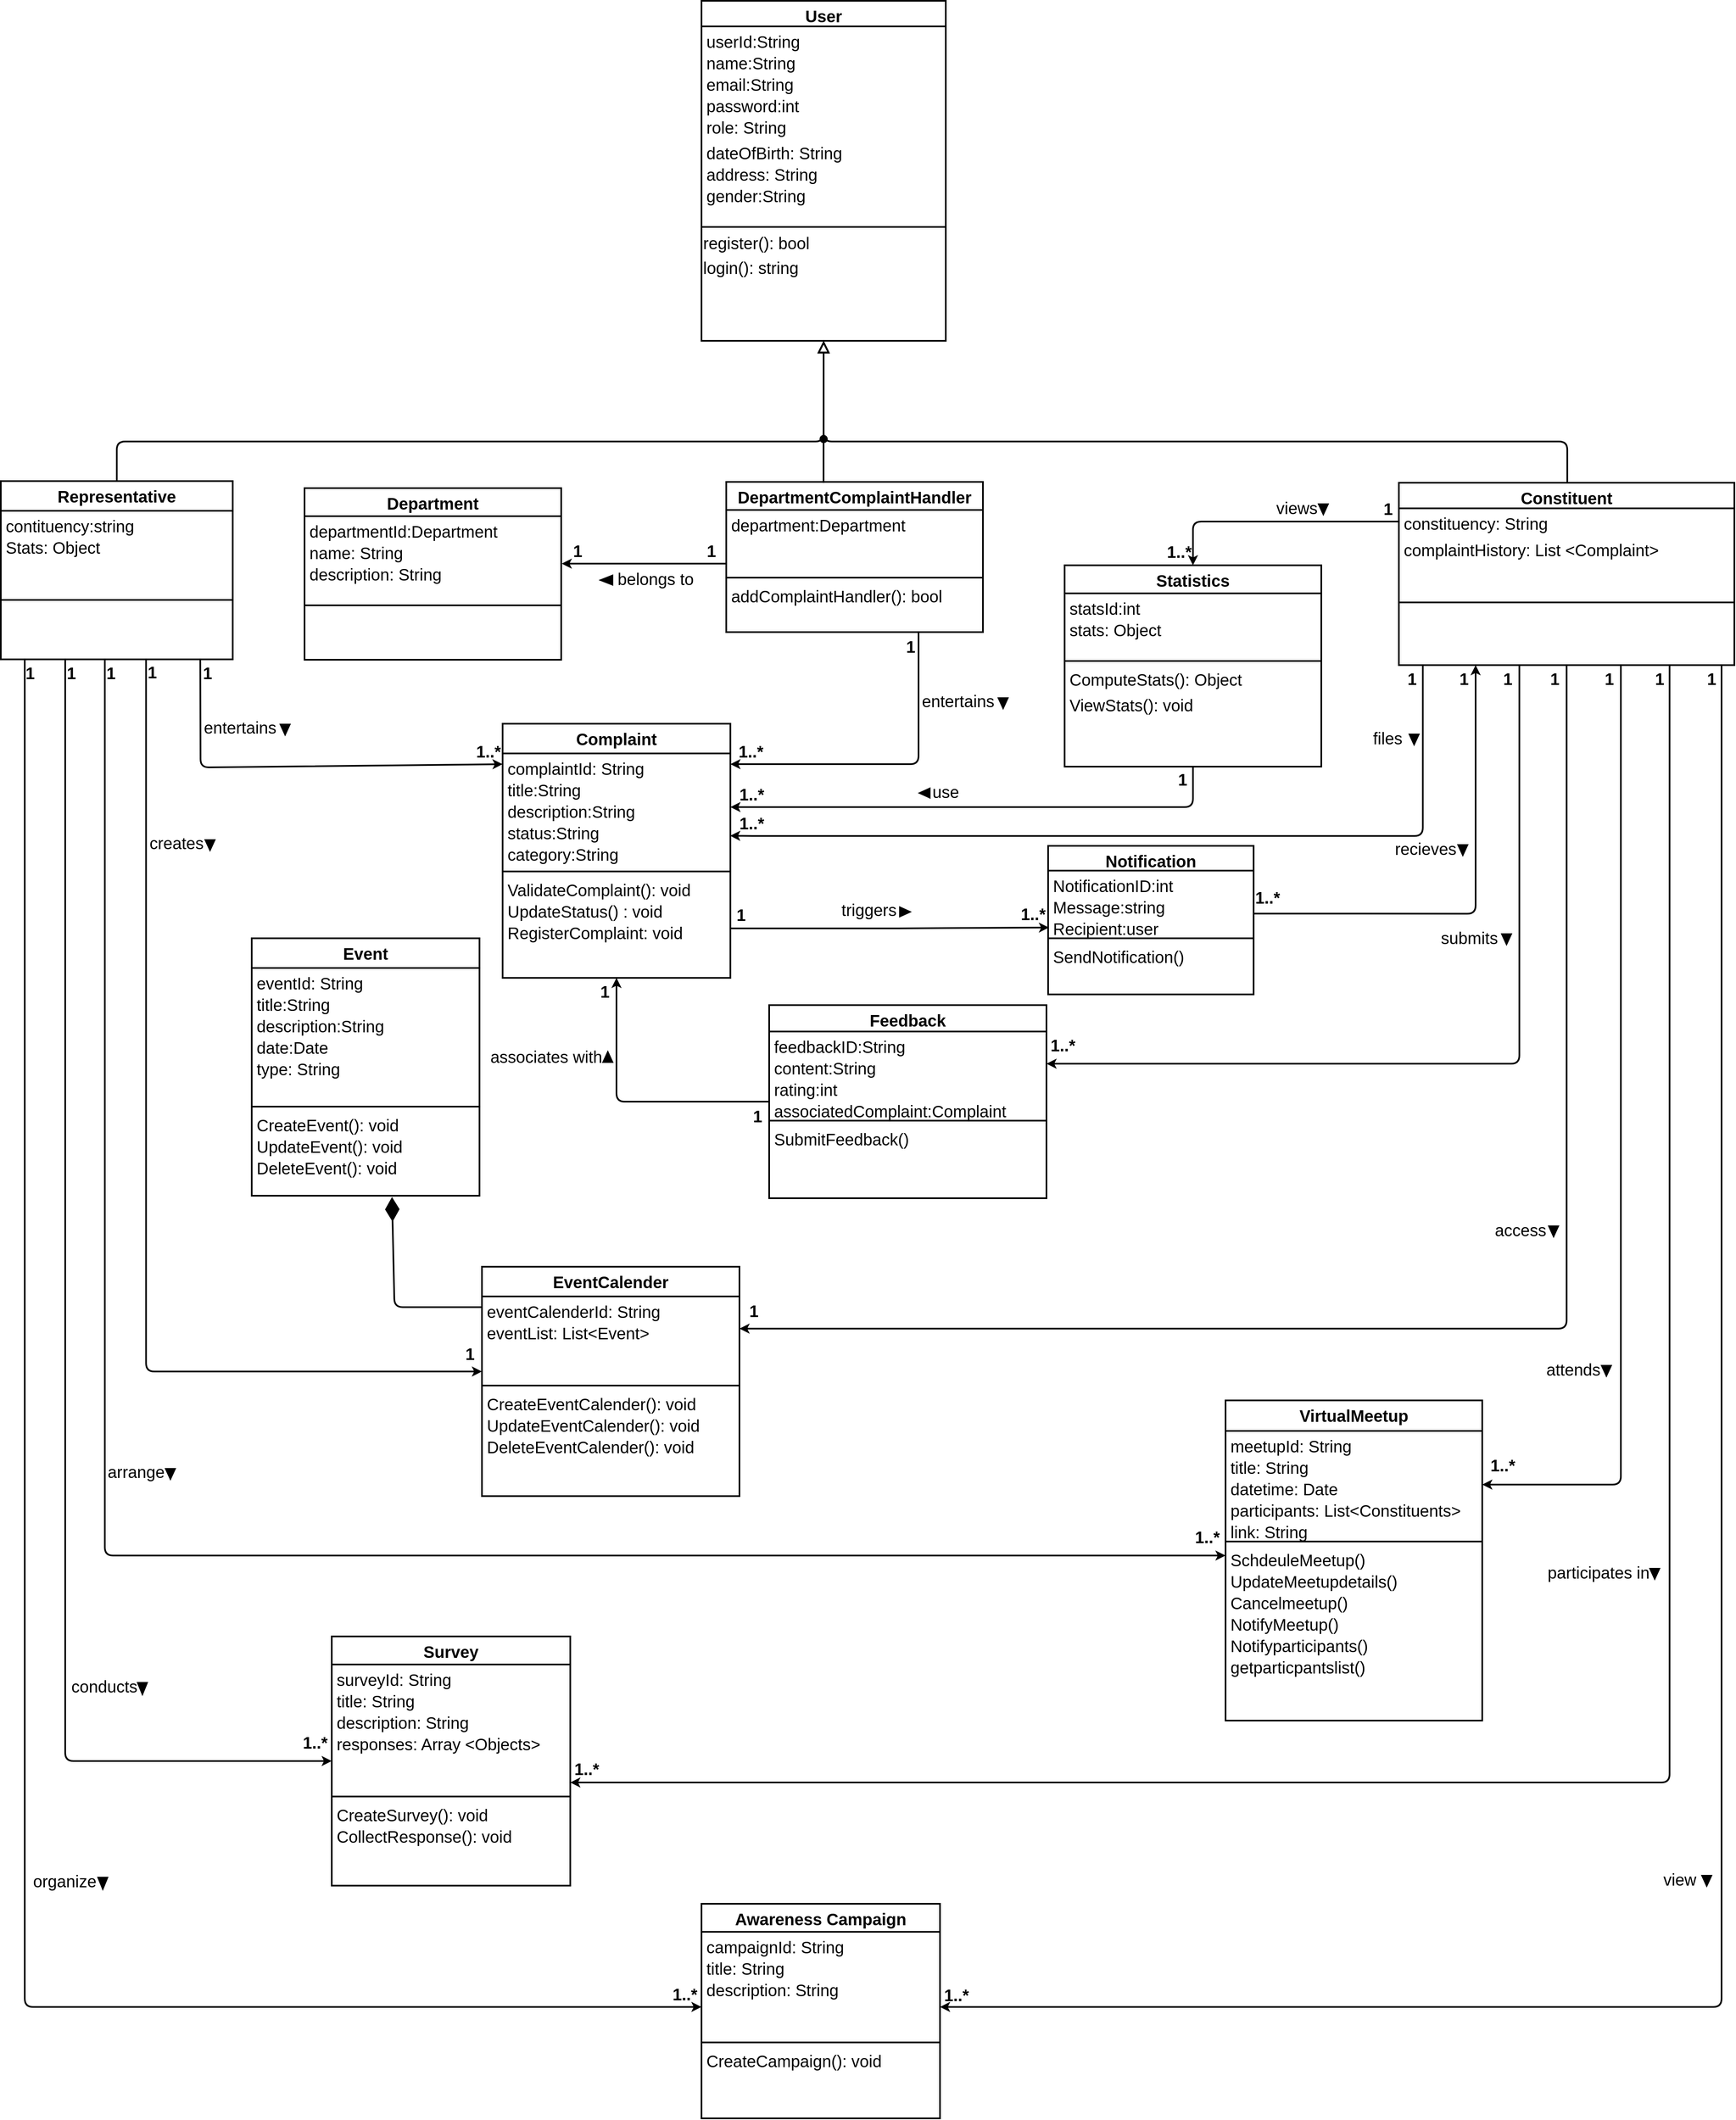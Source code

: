 <mxfile version="25.0.1">
  <diagram id="C5RBs43oDa-KdzZeNtuy" name="Page-1">
    <mxGraphModel dx="1251" dy="1093" grid="0" gridSize="10" guides="1" tooltips="1" connect="1" arrows="1" fold="1" page="0" pageScale="1" pageWidth="827" pageHeight="1169" math="0" shadow="0">
      <root>
        <mxCell id="WIyWlLk6GJQsqaUBKTNV-0" />
        <mxCell id="WIyWlLk6GJQsqaUBKTNV-1" parent="WIyWlLk6GJQsqaUBKTNV-0" />
        <mxCell id="zkfFHV4jXpPFQw0GAbJ--0" value="User" style="swimlane;fontStyle=1;align=center;verticalAlign=top;childLayout=stackLayout;horizontal=1;startSize=31;horizontalStack=0;resizeParent=1;resizeLast=0;collapsible=1;marginBottom=0;rounded=0;shadow=0;strokeWidth=2;fontSize=20;" parent="WIyWlLk6GJQsqaUBKTNV-1" vertex="1">
          <mxGeometry x="441" y="-458" width="296" height="412" as="geometry">
            <mxRectangle x="230" y="140" width="160" height="26" as="alternateBounds" />
          </mxGeometry>
        </mxCell>
        <mxCell id="zkfFHV4jXpPFQw0GAbJ--1" value="userId:String" style="text;align=left;verticalAlign=top;spacingLeft=4;spacingRight=4;overflow=hidden;rotatable=0;points=[[0,0.5],[1,0.5]];portConstraint=eastwest;fontSize=20;strokeWidth=2;" parent="zkfFHV4jXpPFQw0GAbJ--0" vertex="1">
          <mxGeometry y="31" width="296" height="26" as="geometry" />
        </mxCell>
        <mxCell id="zkfFHV4jXpPFQw0GAbJ--2" value="name:String" style="text;align=left;verticalAlign=top;spacingLeft=4;spacingRight=4;overflow=hidden;rotatable=0;points=[[0,0.5],[1,0.5]];portConstraint=eastwest;rounded=0;shadow=0;html=0;fontSize=20;strokeWidth=2;" parent="zkfFHV4jXpPFQw0GAbJ--0" vertex="1">
          <mxGeometry y="57" width="296" height="26" as="geometry" />
        </mxCell>
        <mxCell id="zkfFHV4jXpPFQw0GAbJ--3" value="email:String" style="text;align=left;verticalAlign=top;spacingLeft=4;spacingRight=4;overflow=hidden;rotatable=0;points=[[0,0.5],[1,0.5]];portConstraint=eastwest;rounded=0;shadow=0;html=0;fontSize=20;strokeWidth=2;" parent="zkfFHV4jXpPFQw0GAbJ--0" vertex="1">
          <mxGeometry y="83" width="296" height="26" as="geometry" />
        </mxCell>
        <mxCell id="Pei02myCYMl1iP3rMed8-2" value="password:int" style="text;align=left;verticalAlign=top;spacingLeft=4;spacingRight=4;overflow=hidden;rotatable=0;points=[[0,0.5],[1,0.5]];portConstraint=eastwest;rounded=0;shadow=0;html=0;fontSize=20;strokeWidth=2;" parent="zkfFHV4jXpPFQw0GAbJ--0" vertex="1">
          <mxGeometry y="109" width="296" height="26" as="geometry" />
        </mxCell>
        <mxCell id="mNPfbvNHgH-7dLo6_KG_-19" value="role: String" style="text;align=left;verticalAlign=top;spacingLeft=4;spacingRight=4;overflow=hidden;rotatable=0;points=[[0,0.5],[1,0.5]];portConstraint=eastwest;rounded=0;shadow=0;html=0;fontSize=20;strokeWidth=2;" parent="zkfFHV4jXpPFQw0GAbJ--0" vertex="1">
          <mxGeometry y="135" width="296" height="31" as="geometry" />
        </mxCell>
        <mxCell id="mNPfbvNHgH-7dLo6_KG_-18" value="dateOfBirth: String" style="text;align=left;verticalAlign=top;spacingLeft=4;spacingRight=4;overflow=hidden;rotatable=0;points=[[0,0.5],[1,0.5]];portConstraint=eastwest;rounded=0;shadow=0;html=0;fontSize=20;strokeWidth=2;" parent="zkfFHV4jXpPFQw0GAbJ--0" vertex="1">
          <mxGeometry y="166" width="296" height="26" as="geometry" />
        </mxCell>
        <mxCell id="mNPfbvNHgH-7dLo6_KG_-17" value="address: String" style="text;align=left;verticalAlign=top;spacingLeft=4;spacingRight=4;overflow=hidden;rotatable=0;points=[[0,0.5],[1,0.5]];portConstraint=eastwest;rounded=0;shadow=0;html=0;fontSize=20;strokeWidth=2;" parent="zkfFHV4jXpPFQw0GAbJ--0" vertex="1">
          <mxGeometry y="192" width="296" height="26" as="geometry" />
        </mxCell>
        <mxCell id="mNPfbvNHgH-7dLo6_KG_-15" value="gender:String" style="text;align=left;verticalAlign=top;spacingLeft=4;spacingRight=4;overflow=hidden;rotatable=0;points=[[0,0.5],[1,0.5]];portConstraint=eastwest;rounded=0;shadow=0;html=0;fontSize=20;strokeWidth=2;" parent="zkfFHV4jXpPFQw0GAbJ--0" vertex="1">
          <mxGeometry y="218" width="296" height="26" as="geometry" />
        </mxCell>
        <mxCell id="mNPfbvNHgH-7dLo6_KG_-21" style="text;align=left;verticalAlign=top;spacingLeft=4;spacingRight=4;overflow=hidden;rotatable=0;points=[[0,0.5],[1,0.5]];portConstraint=eastwest;rounded=0;shadow=0;html=0;fontSize=20;strokeWidth=2;" parent="zkfFHV4jXpPFQw0GAbJ--0" vertex="1">
          <mxGeometry y="244" width="296" height="26" as="geometry" />
        </mxCell>
        <mxCell id="zkfFHV4jXpPFQw0GAbJ--4" value="" style="line;html=1;strokeWidth=2;align=left;verticalAlign=middle;spacingTop=-1;spacingLeft=3;spacingRight=3;rotatable=0;labelPosition=right;points=[];portConstraint=eastwest;fontSize=20;" parent="zkfFHV4jXpPFQw0GAbJ--0" vertex="1">
          <mxGeometry y="270" width="296" height="8" as="geometry" />
        </mxCell>
        <mxCell id="mNPfbvNHgH-7dLo6_KG_-13" value="register(): bool" style="text;html=1;align=left;verticalAlign=middle;whiteSpace=wrap;rounded=0;fontSize=20;strokeWidth=2;" parent="zkfFHV4jXpPFQw0GAbJ--0" vertex="1">
          <mxGeometry y="278" width="296" height="30" as="geometry" />
        </mxCell>
        <mxCell id="Pei02myCYMl1iP3rMed8-3" value="login(): string" style="text;html=1;align=left;verticalAlign=middle;whiteSpace=wrap;rounded=0;fontSize=20;strokeWidth=2;" parent="zkfFHV4jXpPFQw0GAbJ--0" vertex="1">
          <mxGeometry y="308" width="296" height="30" as="geometry" />
        </mxCell>
        <mxCell id="mNPfbvNHgH-7dLo6_KG_-20" style="text;html=1;align=left;verticalAlign=middle;whiteSpace=wrap;rounded=0;fontSize=20;strokeWidth=2;" parent="zkfFHV4jXpPFQw0GAbJ--0" vertex="1">
          <mxGeometry y="338" width="296" height="37" as="geometry" />
        </mxCell>
        <mxCell id="G-upI68DP6zv-U2BLRxJ-17" style="edgeStyle=orthogonalEdgeStyle;rounded=1;orthogonalLoop=1;jettySize=auto;html=1;entryX=0;entryY=0.5;entryDx=0;entryDy=0;curved=0;strokeWidth=2;" parent="WIyWlLk6GJQsqaUBKTNV-1" source="zkfFHV4jXpPFQw0GAbJ--6" target="mNPfbvNHgH-7dLo6_KG_-83" edge="1">
          <mxGeometry relative="1" as="geometry">
            <Array as="points">
              <mxPoint x="-232" y="1203" />
            </Array>
          </mxGeometry>
        </mxCell>
        <mxCell id="G-upI68DP6zv-U2BLRxJ-19" style="edgeStyle=orthogonalEdgeStyle;rounded=1;orthogonalLoop=1;jettySize=auto;html=1;entryX=0;entryY=0.5;entryDx=0;entryDy=0;curved=0;strokeWidth=2;" parent="WIyWlLk6GJQsqaUBKTNV-1" source="zkfFHV4jXpPFQw0GAbJ--6" target="Pei02myCYMl1iP3rMed8-67" edge="1">
          <mxGeometry relative="1" as="geometry">
            <Array as="points">
              <mxPoint x="-282" y="1426" />
            </Array>
          </mxGeometry>
        </mxCell>
        <mxCell id="G-upI68DP6zv-U2BLRxJ-26" style="edgeStyle=orthogonalEdgeStyle;rounded=1;orthogonalLoop=1;jettySize=auto;html=1;entryX=0;entryY=0.5;entryDx=0;entryDy=0;strokeWidth=2;curved=0;" parent="WIyWlLk6GJQsqaUBKTNV-1" source="zkfFHV4jXpPFQw0GAbJ--6" target="G-upI68DP6zv-U2BLRxJ-23" edge="1">
          <mxGeometry relative="1" as="geometry">
            <Array as="points">
              <mxPoint x="-330" y="1675" />
            </Array>
          </mxGeometry>
        </mxCell>
        <mxCell id="pbMIqYxpZXbtXTmgva8M-68" style="edgeStyle=orthogonalEdgeStyle;rounded=1;orthogonalLoop=1;jettySize=auto;html=1;entryX=0;entryY=0.5;entryDx=0;entryDy=0;strokeWidth=2;curved=0;" parent="WIyWlLk6GJQsqaUBKTNV-1" source="zkfFHV4jXpPFQw0GAbJ--6" target="pbMIqYxpZXbtXTmgva8M-69" edge="1">
          <mxGeometry relative="1" as="geometry">
            <Array as="points">
              <mxPoint x="-379" y="1973" />
            </Array>
          </mxGeometry>
        </mxCell>
        <mxCell id="zkfFHV4jXpPFQw0GAbJ--6" value="Representative" style="swimlane;fontStyle=1;align=center;verticalAlign=top;childLayout=stackLayout;horizontal=1;startSize=36;horizontalStack=0;resizeParent=1;resizeLast=0;collapsible=1;marginBottom=0;rounded=0;shadow=0;strokeWidth=2;fontSize=20;" parent="WIyWlLk6GJQsqaUBKTNV-1" vertex="1">
          <mxGeometry x="-408" y="124" width="281" height="216" as="geometry">
            <mxRectangle x="130" y="380" width="160" height="26" as="alternateBounds" />
          </mxGeometry>
        </mxCell>
        <mxCell id="zkfFHV4jXpPFQw0GAbJ--7" value="contituency:string" style="text;align=left;verticalAlign=top;spacingLeft=4;spacingRight=4;overflow=hidden;rotatable=0;points=[[0,0.5],[1,0.5]];portConstraint=eastwest;fontSize=20;strokeWidth=2;" parent="zkfFHV4jXpPFQw0GAbJ--6" vertex="1">
          <mxGeometry y="36" width="281" height="26" as="geometry" />
        </mxCell>
        <mxCell id="zkfFHV4jXpPFQw0GAbJ--8" value="Stats: Object " style="text;align=left;verticalAlign=top;spacingLeft=4;spacingRight=4;overflow=hidden;rotatable=0;points=[[0,0.5],[1,0.5]];portConstraint=eastwest;rounded=0;shadow=0;html=0;fontSize=20;strokeWidth=2;" parent="zkfFHV4jXpPFQw0GAbJ--6" vertex="1">
          <mxGeometry y="62" width="281" height="26" as="geometry" />
        </mxCell>
        <mxCell id="mNPfbvNHgH-7dLo6_KG_-24" style="text;align=left;verticalAlign=top;spacingLeft=4;spacingRight=4;overflow=hidden;rotatable=0;points=[[0,0.5],[1,0.5]];portConstraint=eastwest;rounded=0;shadow=0;html=0;fontSize=20;strokeWidth=2;" parent="zkfFHV4jXpPFQw0GAbJ--6" vertex="1">
          <mxGeometry y="88" width="281" height="26" as="geometry" />
        </mxCell>
        <mxCell id="mNPfbvNHgH-7dLo6_KG_-23" style="text;align=left;verticalAlign=top;spacingLeft=4;spacingRight=4;overflow=hidden;rotatable=0;points=[[0,0.5],[1,0.5]];portConstraint=eastwest;rounded=0;shadow=0;html=0;fontSize=20;strokeWidth=2;" parent="zkfFHV4jXpPFQw0GAbJ--6" vertex="1">
          <mxGeometry y="114" width="281" height="26" as="geometry" />
        </mxCell>
        <mxCell id="zkfFHV4jXpPFQw0GAbJ--9" value="" style="line;html=1;strokeWidth=2;align=left;verticalAlign=middle;spacingTop=-1;spacingLeft=3;spacingRight=3;rotatable=0;labelPosition=right;points=[];portConstraint=eastwest;fontSize=20;" parent="zkfFHV4jXpPFQw0GAbJ--6" vertex="1">
          <mxGeometry y="140" width="281" height="8" as="geometry" />
        </mxCell>
        <mxCell id="mNPfbvNHgH-7dLo6_KG_-26" style="text;align=left;verticalAlign=top;spacingLeft=4;spacingRight=4;overflow=hidden;rotatable=0;points=[[0,0.5],[1,0.5]];portConstraint=eastwest;fontStyle=0;fontSize=20;strokeWidth=2;" parent="zkfFHV4jXpPFQw0GAbJ--6" vertex="1">
          <mxGeometry y="148" width="281" height="33" as="geometry" />
        </mxCell>
        <mxCell id="mNPfbvNHgH-7dLo6_KG_-25" style="text;align=left;verticalAlign=top;spacingLeft=4;spacingRight=4;overflow=hidden;rotatable=0;points=[[0,0.5],[1,0.5]];portConstraint=eastwest;fontStyle=0;fontSize=20;strokeWidth=2;" parent="zkfFHV4jXpPFQw0GAbJ--6" vertex="1">
          <mxGeometry y="181" width="281" height="35" as="geometry" />
        </mxCell>
        <mxCell id="zkfFHV4jXpPFQw0GAbJ--12" value="" style="endArrow=block;endSize=10;endFill=0;shadow=0;strokeWidth=2;rounded=1;curved=0;edgeStyle=elbowEdgeStyle;elbow=vertical;fontSize=20;" parent="WIyWlLk6GJQsqaUBKTNV-1" source="zkfFHV4jXpPFQw0GAbJ--6" target="zkfFHV4jXpPFQw0GAbJ--0" edge="1">
          <mxGeometry width="160" relative="1" as="geometry">
            <mxPoint x="200" y="203" as="sourcePoint" />
            <mxPoint x="200" y="203" as="targetPoint" />
            <Array as="points">
              <mxPoint x="368" y="76" />
            </Array>
          </mxGeometry>
        </mxCell>
        <mxCell id="zkfFHV4jXpPFQw0GAbJ--16" value="" style="endArrow=block;endSize=10;endFill=0;shadow=0;strokeWidth=2;rounded=1;curved=0;edgeStyle=elbowEdgeStyle;elbow=vertical;fontSize=20;entryX=0.5;entryY=1;entryDx=0;entryDy=0;exitX=0.502;exitY=0.001;exitDx=0;exitDy=0;exitPerimeter=0;" parent="WIyWlLk6GJQsqaUBKTNV-1" source="yNUHk9VUofDZDF6CJBJu-0" target="zkfFHV4jXpPFQw0GAbJ--0" edge="1">
          <mxGeometry width="160" relative="1" as="geometry">
            <mxPoint x="532" y="115" as="sourcePoint" />
            <mxPoint x="530" y="36" as="targetPoint" />
            <Array as="points">
              <mxPoint x="828" y="76" />
            </Array>
          </mxGeometry>
        </mxCell>
        <mxCell id="zkfFHV4jXpPFQw0GAbJ--17" value="Complaint" style="swimlane;fontStyle=1;align=center;verticalAlign=top;childLayout=stackLayout;horizontal=1;startSize=36;horizontalStack=0;resizeParent=1;resizeLast=0;collapsible=1;marginBottom=0;rounded=0;shadow=0;strokeWidth=2;fontSize=20;" parent="WIyWlLk6GJQsqaUBKTNV-1" vertex="1">
          <mxGeometry x="200" y="418" width="276" height="308" as="geometry">
            <mxRectangle x="550" y="140" width="160" height="26" as="alternateBounds" />
          </mxGeometry>
        </mxCell>
        <mxCell id="zkfFHV4jXpPFQw0GAbJ--18" value="complaintId: String" style="text;align=left;verticalAlign=top;spacingLeft=4;spacingRight=4;overflow=hidden;rotatable=0;points=[[0,0.5],[1,0.5]];portConstraint=eastwest;fontSize=20;strokeWidth=2;" parent="zkfFHV4jXpPFQw0GAbJ--17" vertex="1">
          <mxGeometry y="36" width="276" height="26" as="geometry" />
        </mxCell>
        <mxCell id="zkfFHV4jXpPFQw0GAbJ--19" value="title:String" style="text;align=left;verticalAlign=top;spacingLeft=4;spacingRight=4;overflow=hidden;rotatable=0;points=[[0,0.5],[1,0.5]];portConstraint=eastwest;rounded=0;shadow=0;html=0;fontSize=20;strokeWidth=2;" parent="zkfFHV4jXpPFQw0GAbJ--17" vertex="1">
          <mxGeometry y="62" width="276" height="26" as="geometry" />
        </mxCell>
        <mxCell id="zkfFHV4jXpPFQw0GAbJ--20" value="description:String" style="text;align=left;verticalAlign=top;spacingLeft=4;spacingRight=4;overflow=hidden;rotatable=0;points=[[0,0.5],[1,0.5]];portConstraint=eastwest;rounded=0;shadow=0;html=0;fontSize=20;strokeWidth=2;" parent="zkfFHV4jXpPFQw0GAbJ--17" vertex="1">
          <mxGeometry y="88" width="276" height="26" as="geometry" />
        </mxCell>
        <mxCell id="zkfFHV4jXpPFQw0GAbJ--21" value="status:String" style="text;align=left;verticalAlign=top;spacingLeft=4;spacingRight=4;overflow=hidden;rotatable=0;points=[[0,0.5],[1,0.5]];portConstraint=eastwest;rounded=0;shadow=0;html=0;fontSize=20;strokeWidth=2;" parent="zkfFHV4jXpPFQw0GAbJ--17" vertex="1">
          <mxGeometry y="114" width="276" height="26" as="geometry" />
        </mxCell>
        <mxCell id="zkfFHV4jXpPFQw0GAbJ--22" value="category:String" style="text;align=left;verticalAlign=top;spacingLeft=4;spacingRight=4;overflow=hidden;rotatable=0;points=[[0,0.5],[1,0.5]];portConstraint=eastwest;rounded=0;shadow=0;html=0;fontSize=20;strokeWidth=2;" parent="zkfFHV4jXpPFQw0GAbJ--17" vertex="1">
          <mxGeometry y="140" width="276" height="35" as="geometry" />
        </mxCell>
        <mxCell id="zkfFHV4jXpPFQw0GAbJ--23" value="" style="line;html=1;strokeWidth=2;align=left;verticalAlign=middle;spacingTop=-1;spacingLeft=3;spacingRight=3;rotatable=0;labelPosition=right;points=[];portConstraint=eastwest;fontSize=20;" parent="zkfFHV4jXpPFQw0GAbJ--17" vertex="1">
          <mxGeometry y="175" width="276" height="8" as="geometry" />
        </mxCell>
        <mxCell id="zkfFHV4jXpPFQw0GAbJ--25" value="ValidateComplaint(): void" style="text;align=left;verticalAlign=top;spacingLeft=4;spacingRight=4;overflow=hidden;rotatable=0;points=[[0,0.5],[1,0.5]];portConstraint=eastwest;fontSize=20;strokeWidth=2;" parent="zkfFHV4jXpPFQw0GAbJ--17" vertex="1">
          <mxGeometry y="183" width="276" height="26" as="geometry" />
        </mxCell>
        <mxCell id="Pei02myCYMl1iP3rMed8-8" value="UpdateStatus() : void" style="text;align=left;verticalAlign=top;spacingLeft=4;spacingRight=4;overflow=hidden;rotatable=0;points=[[0,0.5],[1,0.5]];portConstraint=eastwest;fontSize=20;strokeWidth=2;" parent="zkfFHV4jXpPFQw0GAbJ--17" vertex="1">
          <mxGeometry y="209" width="276" height="26" as="geometry" />
        </mxCell>
        <mxCell id="mNPfbvNHgH-7dLo6_KG_-55" value="RegisterComplaint: void" style="text;align=left;verticalAlign=top;spacingLeft=4;spacingRight=4;overflow=hidden;rotatable=0;points=[[0,0.5],[1,0.5]];portConstraint=eastwest;fontSize=20;strokeWidth=2;" parent="zkfFHV4jXpPFQw0GAbJ--17" vertex="1">
          <mxGeometry y="235" width="276" height="26" as="geometry" />
        </mxCell>
        <mxCell id="mNPfbvNHgH-7dLo6_KG_-54" style="text;align=left;verticalAlign=top;spacingLeft=4;spacingRight=4;overflow=hidden;rotatable=0;points=[[0,0.5],[1,0.5]];portConstraint=eastwest;fontSize=20;strokeWidth=2;" parent="zkfFHV4jXpPFQw0GAbJ--17" vertex="1">
          <mxGeometry y="261" width="276" height="26" as="geometry" />
        </mxCell>
        <mxCell id="G-upI68DP6zv-U2BLRxJ-5" style="edgeStyle=orthogonalEdgeStyle;rounded=1;orthogonalLoop=1;jettySize=auto;html=1;entryX=1;entryY=0.5;entryDx=0;entryDy=0;strokeWidth=2;curved=0;" parent="WIyWlLk6GJQsqaUBKTNV-1" source="yNUHk9VUofDZDF6CJBJu-0" target="Pei02myCYMl1iP3rMed8-13" edge="1">
          <mxGeometry relative="1" as="geometry">
            <Array as="points">
              <mxPoint x="1432" y="830" />
            </Array>
          </mxGeometry>
        </mxCell>
        <mxCell id="G-upI68DP6zv-U2BLRxJ-6" style="edgeStyle=orthogonalEdgeStyle;rounded=1;orthogonalLoop=1;jettySize=auto;html=1;entryX=1;entryY=0.5;entryDx=0;entryDy=0;strokeWidth=2;curved=0;" parent="WIyWlLk6GJQsqaUBKTNV-1" source="yNUHk9VUofDZDF6CJBJu-0" target="mNPfbvNHgH-7dLo6_KG_-59" edge="1">
          <mxGeometry relative="1" as="geometry">
            <Array as="points">
              <mxPoint x="1489" y="1151" />
            </Array>
          </mxGeometry>
        </mxCell>
        <mxCell id="G-upI68DP6zv-U2BLRxJ-21" style="edgeStyle=orthogonalEdgeStyle;rounded=1;orthogonalLoop=1;jettySize=auto;html=1;entryX=1;entryY=0.5;entryDx=0;entryDy=0;strokeWidth=2;curved=0;" parent="WIyWlLk6GJQsqaUBKTNV-1" source="yNUHk9VUofDZDF6CJBJu-0" target="Pei02myCYMl1iP3rMed8-62" edge="1">
          <mxGeometry relative="1" as="geometry">
            <Array as="points">
              <mxPoint x="1555" y="1340" />
            </Array>
          </mxGeometry>
        </mxCell>
        <mxCell id="G-upI68DP6zv-U2BLRxJ-27" style="edgeStyle=orthogonalEdgeStyle;rounded=1;orthogonalLoop=1;jettySize=auto;html=1;strokeWidth=2;curved=0;" parent="WIyWlLk6GJQsqaUBKTNV-1" source="yNUHk9VUofDZDF6CJBJu-0" target="G-upI68DP6zv-U2BLRxJ-22" edge="1">
          <mxGeometry relative="1" as="geometry">
            <Array as="points">
              <mxPoint x="1614" y="1701" />
            </Array>
          </mxGeometry>
        </mxCell>
        <mxCell id="pbMIqYxpZXbtXTmgva8M-71" style="edgeStyle=orthogonalEdgeStyle;rounded=1;orthogonalLoop=1;jettySize=auto;html=1;entryX=1;entryY=0.5;entryDx=0;entryDy=0;strokeWidth=2;curved=0;" parent="WIyWlLk6GJQsqaUBKTNV-1" source="yNUHk9VUofDZDF6CJBJu-0" target="pbMIqYxpZXbtXTmgva8M-69" edge="1">
          <mxGeometry relative="1" as="geometry">
            <Array as="points">
              <mxPoint x="1677" y="1973" />
            </Array>
          </mxGeometry>
        </mxCell>
        <mxCell id="yNUHk9VUofDZDF6CJBJu-0" value="Constituent" style="swimlane;fontStyle=1;align=center;verticalAlign=top;childLayout=stackLayout;horizontal=1;startSize=31;horizontalStack=0;resizeParent=1;resizeLast=0;collapsible=1;marginBottom=0;rounded=0;shadow=0;strokeWidth=2;fontSize=20;" parent="WIyWlLk6GJQsqaUBKTNV-1" vertex="1">
          <mxGeometry x="1286" y="126" width="406.5" height="221" as="geometry">
            <mxRectangle x="130" y="380" width="160" height="26" as="alternateBounds" />
          </mxGeometry>
        </mxCell>
        <mxCell id="mNPfbvNHgH-7dLo6_KG_-22" value="constituency: String" style="text;align=left;verticalAlign=top;spacingLeft=4;spacingRight=4;overflow=hidden;rotatable=0;points=[[0,0.5],[1,0.5]];portConstraint=eastwest;fontSize=20;strokeWidth=2;" parent="yNUHk9VUofDZDF6CJBJu-0" vertex="1">
          <mxGeometry y="31" width="406.5" height="32" as="geometry" />
        </mxCell>
        <mxCell id="yNUHk9VUofDZDF6CJBJu-1" value="complaintHistory: List &lt;Complaint&gt;" style="text;align=left;verticalAlign=top;spacingLeft=4;spacingRight=4;overflow=hidden;rotatable=0;points=[[0,0.5],[1,0.5]];portConstraint=eastwest;fontSize=20;strokeWidth=2;" parent="yNUHk9VUofDZDF6CJBJu-0" vertex="1">
          <mxGeometry y="63" width="406.5" height="26" as="geometry" />
        </mxCell>
        <mxCell id="mNPfbvNHgH-7dLo6_KG_-35" style="text;align=left;verticalAlign=top;spacingLeft=4;spacingRight=4;overflow=hidden;rotatable=0;points=[[0,0.5],[1,0.5]];portConstraint=eastwest;fontSize=20;strokeWidth=2;" parent="yNUHk9VUofDZDF6CJBJu-0" vertex="1">
          <mxGeometry y="89" width="406.5" height="26" as="geometry" />
        </mxCell>
        <mxCell id="mNPfbvNHgH-7dLo6_KG_-34" style="text;align=left;verticalAlign=top;spacingLeft=4;spacingRight=4;overflow=hidden;rotatable=0;points=[[0,0.5],[1,0.5]];portConstraint=eastwest;fontSize=20;strokeWidth=2;" parent="yNUHk9VUofDZDF6CJBJu-0" vertex="1">
          <mxGeometry y="115" width="406.5" height="26" as="geometry" />
        </mxCell>
        <mxCell id="yNUHk9VUofDZDF6CJBJu-3" value="" style="line;html=1;strokeWidth=2;align=left;verticalAlign=middle;spacingTop=-1;spacingLeft=3;spacingRight=3;rotatable=0;labelPosition=right;points=[];portConstraint=eastwest;fontSize=20;" parent="yNUHk9VUofDZDF6CJBJu-0" vertex="1">
          <mxGeometry y="141" width="406.5" height="8" as="geometry" />
        </mxCell>
        <mxCell id="mNPfbvNHgH-7dLo6_KG_-41" style="text;align=left;verticalAlign=top;spacingLeft=4;spacingRight=4;overflow=hidden;rotatable=0;points=[[0,0.5],[1,0.5]];portConstraint=eastwest;fontSize=20;strokeWidth=2;" parent="yNUHk9VUofDZDF6CJBJu-0" vertex="1">
          <mxGeometry y="149" width="406.5" height="36" as="geometry" />
        </mxCell>
        <mxCell id="mNPfbvNHgH-7dLo6_KG_-45" style="text;align=left;verticalAlign=top;spacingLeft=4;spacingRight=4;overflow=hidden;rotatable=0;points=[[0,0.5],[1,0.5]];portConstraint=eastwest;fontSize=20;strokeWidth=2;" parent="yNUHk9VUofDZDF6CJBJu-0" vertex="1">
          <mxGeometry y="185" width="406.5" height="36" as="geometry" />
        </mxCell>
        <mxCell id="yNUHk9VUofDZDF6CJBJu-6" value="Survey" style="swimlane;fontStyle=1;align=center;verticalAlign=top;childLayout=stackLayout;horizontal=1;startSize=34;horizontalStack=0;resizeParent=1;resizeLast=0;collapsible=1;marginBottom=0;rounded=0;shadow=0;strokeWidth=2;fontSize=20;" parent="WIyWlLk6GJQsqaUBKTNV-1" vertex="1">
          <mxGeometry x="-7" y="1524" width="289" height="302" as="geometry">
            <mxRectangle x="130" y="380" width="160" height="26" as="alternateBounds" />
          </mxGeometry>
        </mxCell>
        <mxCell id="yNUHk9VUofDZDF6CJBJu-7" value="surveyId: String" style="text;align=left;verticalAlign=top;spacingLeft=4;spacingRight=4;overflow=hidden;rotatable=0;points=[[0,0.5],[1,0.5]];portConstraint=eastwest;fontSize=20;strokeWidth=2;" parent="yNUHk9VUofDZDF6CJBJu-6" vertex="1">
          <mxGeometry y="34" width="289" height="26" as="geometry" />
        </mxCell>
        <mxCell id="yNUHk9VUofDZDF6CJBJu-8" value="title: String" style="text;align=left;verticalAlign=top;spacingLeft=4;spacingRight=4;overflow=hidden;rotatable=0;points=[[0,0.5],[1,0.5]];portConstraint=eastwest;rounded=0;shadow=0;html=0;fontSize=20;strokeWidth=2;" parent="yNUHk9VUofDZDF6CJBJu-6" vertex="1">
          <mxGeometry y="60" width="289" height="26" as="geometry" />
        </mxCell>
        <mxCell id="yNUHk9VUofDZDF6CJBJu-10" value="description: String" style="text;align=left;verticalAlign=top;spacingLeft=4;spacingRight=4;overflow=hidden;rotatable=0;points=[[0,0.5],[1,0.5]];portConstraint=eastwest;fontStyle=0;fontSize=20;strokeWidth=2;" parent="yNUHk9VUofDZDF6CJBJu-6" vertex="1">
          <mxGeometry y="86" width="289" height="26" as="geometry" />
        </mxCell>
        <mxCell id="yNUHk9VUofDZDF6CJBJu-11" value="responses: Array &lt;Objects&gt;" style="text;align=left;verticalAlign=top;spacingLeft=4;spacingRight=4;overflow=hidden;rotatable=0;points=[[0,0.5],[1,0.5]];portConstraint=eastwest;fontSize=20;strokeWidth=2;" parent="yNUHk9VUofDZDF6CJBJu-6" vertex="1">
          <mxGeometry y="112" width="289" height="26" as="geometry" />
        </mxCell>
        <mxCell id="G-upI68DP6zv-U2BLRxJ-23" style="text;align=left;verticalAlign=top;spacingLeft=4;spacingRight=4;overflow=hidden;rotatable=0;points=[[0,0.5],[1,0.5]];portConstraint=eastwest;fontSize=20;strokeWidth=2;" parent="yNUHk9VUofDZDF6CJBJu-6" vertex="1">
          <mxGeometry y="138" width="289" height="26" as="geometry" />
        </mxCell>
        <mxCell id="G-upI68DP6zv-U2BLRxJ-22" style="text;align=left;verticalAlign=top;spacingLeft=4;spacingRight=4;overflow=hidden;rotatable=0;points=[[0,0.5],[1,0.5]];portConstraint=eastwest;fontSize=20;strokeWidth=2;" parent="yNUHk9VUofDZDF6CJBJu-6" vertex="1">
          <mxGeometry y="164" width="289" height="26" as="geometry" />
        </mxCell>
        <mxCell id="yNUHk9VUofDZDF6CJBJu-9" value="" style="line;html=1;strokeWidth=2;align=left;verticalAlign=middle;spacingTop=-1;spacingLeft=3;spacingRight=3;rotatable=0;labelPosition=right;points=[];portConstraint=eastwest;fontSize=20;" parent="yNUHk9VUofDZDF6CJBJu-6" vertex="1">
          <mxGeometry y="190" width="289" height="8" as="geometry" />
        </mxCell>
        <mxCell id="Pei02myCYMl1iP3rMed8-10" value="CreateSurvey(): void" style="text;align=left;verticalAlign=top;spacingLeft=4;spacingRight=4;overflow=hidden;rotatable=0;points=[[0,0.5],[1,0.5]];portConstraint=eastwest;fontSize=20;strokeWidth=2;" parent="yNUHk9VUofDZDF6CJBJu-6" vertex="1">
          <mxGeometry y="198" width="289" height="26" as="geometry" />
        </mxCell>
        <mxCell id="Pei02myCYMl1iP3rMed8-9" value="CollectResponse(): void" style="text;align=left;verticalAlign=top;spacingLeft=4;spacingRight=4;overflow=hidden;rotatable=0;points=[[0,0.5],[1,0.5]];portConstraint=eastwest;fontSize=20;strokeWidth=2;" parent="yNUHk9VUofDZDF6CJBJu-6" vertex="1">
          <mxGeometry y="224" width="289" height="26" as="geometry" />
        </mxCell>
        <mxCell id="G-upI68DP6zv-U2BLRxJ-25" style="text;align=left;verticalAlign=top;spacingLeft=4;spacingRight=4;overflow=hidden;rotatable=0;points=[[0,0.5],[1,0.5]];portConstraint=eastwest;fontSize=20;strokeWidth=2;" parent="yNUHk9VUofDZDF6CJBJu-6" vertex="1">
          <mxGeometry y="250" width="289" height="26" as="geometry" />
        </mxCell>
        <mxCell id="G-upI68DP6zv-U2BLRxJ-24" style="text;align=left;verticalAlign=top;spacingLeft=4;spacingRight=4;overflow=hidden;rotatable=0;points=[[0,0.5],[1,0.5]];portConstraint=eastwest;fontSize=20;strokeWidth=2;" parent="yNUHk9VUofDZDF6CJBJu-6" vertex="1">
          <mxGeometry y="276" width="289" height="26" as="geometry" />
        </mxCell>
        <mxCell id="yNUHk9VUofDZDF6CJBJu-18" value="DepartmentComplaintHandler" style="swimlane;fontStyle=1;align=center;verticalAlign=top;childLayout=stackLayout;horizontal=1;startSize=34;horizontalStack=0;resizeParent=1;resizeLast=0;collapsible=1;marginBottom=0;rounded=0;shadow=0;strokeWidth=2;fontSize=20;" parent="WIyWlLk6GJQsqaUBKTNV-1" vertex="1">
          <mxGeometry x="471" y="125" width="311" height="182" as="geometry">
            <mxRectangle x="130" y="380" width="160" height="26" as="alternateBounds" />
          </mxGeometry>
        </mxCell>
        <mxCell id="yNUHk9VUofDZDF6CJBJu-19" value="department:Department" style="text;align=left;verticalAlign=top;spacingLeft=4;spacingRight=4;overflow=hidden;rotatable=0;points=[[0,0.5],[1,0.5]];portConstraint=eastwest;fontSize=20;strokeWidth=2;" parent="yNUHk9VUofDZDF6CJBJu-18" vertex="1">
          <mxGeometry y="34" width="311" height="26" as="geometry" />
        </mxCell>
        <mxCell id="mNPfbvNHgH-7dLo6_KG_-28" style="text;align=left;verticalAlign=top;spacingLeft=4;spacingRight=4;overflow=hidden;rotatable=0;points=[[0,0.5],[1,0.5]];portConstraint=eastwest;fontSize=20;strokeWidth=2;" parent="yNUHk9VUofDZDF6CJBJu-18" vertex="1">
          <mxGeometry y="60" width="311" height="26" as="geometry" />
        </mxCell>
        <mxCell id="mNPfbvNHgH-7dLo6_KG_-27" style="text;align=left;verticalAlign=top;spacingLeft=4;spacingRight=4;overflow=hidden;rotatable=0;points=[[0,0.5],[1,0.5]];portConstraint=eastwest;fontSize=20;strokeWidth=2;" parent="yNUHk9VUofDZDF6CJBJu-18" vertex="1">
          <mxGeometry y="86" width="311" height="26" as="geometry" />
        </mxCell>
        <mxCell id="yNUHk9VUofDZDF6CJBJu-21" value="" style="line;html=1;strokeWidth=2;align=left;verticalAlign=middle;spacingTop=-1;spacingLeft=3;spacingRight=3;rotatable=0;labelPosition=right;points=[];portConstraint=eastwest;fontSize=20;" parent="yNUHk9VUofDZDF6CJBJu-18" vertex="1">
          <mxGeometry y="112" width="311" height="8" as="geometry" />
        </mxCell>
        <mxCell id="mNPfbvNHgH-7dLo6_KG_-47" value="addComplaintHandler(): bool" style="text;align=left;verticalAlign=top;spacingLeft=4;spacingRight=4;overflow=hidden;rotatable=0;points=[[0,0.5],[1,0.5]];portConstraint=eastwest;fontSize=20;strokeWidth=2;" parent="yNUHk9VUofDZDF6CJBJu-18" vertex="1">
          <mxGeometry y="120" width="311" height="31" as="geometry" />
        </mxCell>
        <mxCell id="mNPfbvNHgH-7dLo6_KG_-49" style="text;align=left;verticalAlign=top;spacingLeft=4;spacingRight=4;overflow=hidden;rotatable=0;points=[[0,0.5],[1,0.5]];portConstraint=eastwest;fontSize=20;strokeWidth=2;" parent="yNUHk9VUofDZDF6CJBJu-18" vertex="1">
          <mxGeometry y="151" width="311" height="31" as="geometry" />
        </mxCell>
        <mxCell id="yNUHk9VUofDZDF6CJBJu-24" value="Notification" style="swimlane;fontStyle=1;align=center;verticalAlign=top;childLayout=stackLayout;horizontal=1;startSize=30;horizontalStack=0;resizeParent=1;resizeLast=0;collapsible=1;marginBottom=0;rounded=0;shadow=0;strokeWidth=2;fontSize=20;" parent="WIyWlLk6GJQsqaUBKTNV-1" vertex="1">
          <mxGeometry x="861" y="566" width="249" height="180" as="geometry">
            <mxRectangle x="130" y="380" width="160" height="26" as="alternateBounds" />
          </mxGeometry>
        </mxCell>
        <mxCell id="yNUHk9VUofDZDF6CJBJu-25" value="NotificationID:int" style="text;align=left;verticalAlign=top;spacingLeft=4;spacingRight=4;overflow=hidden;rotatable=0;points=[[0,0.5],[1,0.5]];portConstraint=eastwest;fontSize=20;strokeWidth=2;" parent="yNUHk9VUofDZDF6CJBJu-24" vertex="1">
          <mxGeometry y="30" width="249" height="26" as="geometry" />
        </mxCell>
        <mxCell id="yNUHk9VUofDZDF6CJBJu-26" value="Message:string" style="text;align=left;verticalAlign=top;spacingLeft=4;spacingRight=4;overflow=hidden;rotatable=0;points=[[0,0.5],[1,0.5]];portConstraint=eastwest;rounded=0;shadow=0;html=0;fontSize=20;strokeWidth=2;" parent="yNUHk9VUofDZDF6CJBJu-24" vertex="1">
          <mxGeometry y="56" width="249" height="26" as="geometry" />
        </mxCell>
        <mxCell id="yNUHk9VUofDZDF6CJBJu-28" value="Recipient:user" style="text;align=left;verticalAlign=top;spacingLeft=4;spacingRight=4;overflow=hidden;rotatable=0;points=[[0,0.5],[1,0.5]];portConstraint=eastwest;fontStyle=0;fontSize=20;strokeWidth=2;" parent="yNUHk9VUofDZDF6CJBJu-24" vertex="1">
          <mxGeometry y="82" width="249" height="26" as="geometry" />
        </mxCell>
        <mxCell id="yNUHk9VUofDZDF6CJBJu-27" value="" style="line;html=1;strokeWidth=2;align=left;verticalAlign=middle;spacingTop=-1;spacingLeft=3;spacingRight=3;rotatable=0;labelPosition=right;points=[];portConstraint=eastwest;fontSize=20;" parent="yNUHk9VUofDZDF6CJBJu-24" vertex="1">
          <mxGeometry y="108" width="249" height="8" as="geometry" />
        </mxCell>
        <mxCell id="yNUHk9VUofDZDF6CJBJu-29" value="SendNotification()" style="text;align=left;verticalAlign=top;spacingLeft=4;spacingRight=4;overflow=hidden;rotatable=0;points=[[0,0.5],[1,0.5]];portConstraint=eastwest;fontSize=20;strokeWidth=2;" parent="yNUHk9VUofDZDF6CJBJu-24" vertex="1">
          <mxGeometry y="116" width="249" height="26" as="geometry" />
        </mxCell>
        <mxCell id="pbMIqYxpZXbtXTmgva8M-27" style="edgeStyle=orthogonalEdgeStyle;rounded=1;orthogonalLoop=1;jettySize=auto;html=1;entryX=0.5;entryY=1;entryDx=0;entryDy=0;strokeWidth=2;curved=0;" parent="WIyWlLk6GJQsqaUBKTNV-1" source="Pei02myCYMl1iP3rMed8-11" target="zkfFHV4jXpPFQw0GAbJ--17" edge="1">
          <mxGeometry relative="1" as="geometry" />
        </mxCell>
        <mxCell id="Pei02myCYMl1iP3rMed8-11" value="Feedback" style="swimlane;fontStyle=1;align=center;verticalAlign=top;childLayout=stackLayout;horizontal=1;startSize=32;horizontalStack=0;resizeParent=1;resizeLast=0;collapsible=1;marginBottom=0;rounded=0;shadow=0;strokeWidth=2;fontSize=20;" parent="WIyWlLk6GJQsqaUBKTNV-1" vertex="1">
          <mxGeometry x="523" y="759" width="336" height="234" as="geometry">
            <mxRectangle x="130" y="380" width="160" height="26" as="alternateBounds" />
          </mxGeometry>
        </mxCell>
        <mxCell id="Pei02myCYMl1iP3rMed8-12" value="feedbackID:String" style="text;align=left;verticalAlign=top;spacingLeft=4;spacingRight=4;overflow=hidden;rotatable=0;points=[[0,0.5],[1,0.5]];portConstraint=eastwest;fontSize=20;strokeWidth=2;" parent="Pei02myCYMl1iP3rMed8-11" vertex="1">
          <mxGeometry y="32" width="336" height="26" as="geometry" />
        </mxCell>
        <mxCell id="Pei02myCYMl1iP3rMed8-13" value="content:String" style="text;align=left;verticalAlign=top;spacingLeft=4;spacingRight=4;overflow=hidden;rotatable=0;points=[[0,0.5],[1,0.5]];portConstraint=eastwest;rounded=0;shadow=0;html=0;fontSize=20;strokeWidth=2;" parent="Pei02myCYMl1iP3rMed8-11" vertex="1">
          <mxGeometry y="58" width="336" height="26" as="geometry" />
        </mxCell>
        <mxCell id="Pei02myCYMl1iP3rMed8-14" value="rating:int" style="text;align=left;verticalAlign=top;spacingLeft=4;spacingRight=4;overflow=hidden;rotatable=0;points=[[0,0.5],[1,0.5]];portConstraint=eastwest;fontStyle=0;fontSize=20;strokeWidth=2;" parent="Pei02myCYMl1iP3rMed8-11" vertex="1">
          <mxGeometry y="84" width="336" height="26" as="geometry" />
        </mxCell>
        <mxCell id="Pei02myCYMl1iP3rMed8-15" value="associatedComplaint:Complaint" style="text;align=left;verticalAlign=top;spacingLeft=4;spacingRight=4;overflow=hidden;rotatable=0;points=[[0,0.5],[1,0.5]];portConstraint=eastwest;fontSize=20;strokeWidth=2;" parent="Pei02myCYMl1iP3rMed8-11" vertex="1">
          <mxGeometry y="110" width="336" height="26" as="geometry" />
        </mxCell>
        <mxCell id="Pei02myCYMl1iP3rMed8-16" value="" style="line;html=1;strokeWidth=2;align=left;verticalAlign=middle;spacingTop=-1;spacingLeft=3;spacingRight=3;rotatable=0;labelPosition=right;points=[];portConstraint=eastwest;fontSize=20;" parent="Pei02myCYMl1iP3rMed8-11" vertex="1">
          <mxGeometry y="136" width="336" height="8" as="geometry" />
        </mxCell>
        <mxCell id="Pei02myCYMl1iP3rMed8-17" value="SubmitFeedback()" style="text;align=left;verticalAlign=top;spacingLeft=4;spacingRight=4;overflow=hidden;rotatable=0;points=[[0,0.5],[1,0.5]];portConstraint=eastwest;fontSize=20;strokeWidth=2;" parent="Pei02myCYMl1iP3rMed8-11" vertex="1">
          <mxGeometry y="144" width="336" height="26" as="geometry" />
        </mxCell>
        <mxCell id="mNPfbvNHgH-7dLo6_KG_-53" style="text;align=left;verticalAlign=top;spacingLeft=4;spacingRight=4;overflow=hidden;rotatable=0;points=[[0,0.5],[1,0.5]];portConstraint=eastwest;fontSize=20;strokeWidth=2;" parent="Pei02myCYMl1iP3rMed8-11" vertex="1">
          <mxGeometry y="170" width="336" height="26" as="geometry" />
        </mxCell>
        <mxCell id="mNPfbvNHgH-7dLo6_KG_-52" style="text;align=left;verticalAlign=top;spacingLeft=4;spacingRight=4;overflow=hidden;rotatable=0;points=[[0,0.5],[1,0.5]];portConstraint=eastwest;fontSize=20;strokeWidth=2;" parent="Pei02myCYMl1iP3rMed8-11" vertex="1">
          <mxGeometry y="196" width="336" height="38" as="geometry" />
        </mxCell>
        <mxCell id="Pei02myCYMl1iP3rMed8-59" value="VirtualMeetup" style="swimlane;fontStyle=1;align=center;verticalAlign=top;childLayout=stackLayout;horizontal=1;startSize=37;horizontalStack=0;resizeParent=1;resizeLast=0;collapsible=1;marginBottom=0;rounded=0;shadow=0;strokeWidth=2;fontSize=20;" parent="WIyWlLk6GJQsqaUBKTNV-1" vertex="1">
          <mxGeometry x="1076" y="1238" width="311" height="388" as="geometry">
            <mxRectangle x="550" y="140" width="160" height="26" as="alternateBounds" />
          </mxGeometry>
        </mxCell>
        <mxCell id="Pei02myCYMl1iP3rMed8-60" value="meetupId: String" style="text;align=left;verticalAlign=top;spacingLeft=4;spacingRight=4;overflow=hidden;rotatable=0;points=[[0,0.5],[1,0.5]];portConstraint=eastwest;fontSize=20;strokeWidth=2;" parent="Pei02myCYMl1iP3rMed8-59" vertex="1">
          <mxGeometry y="37" width="311" height="26" as="geometry" />
        </mxCell>
        <mxCell id="Pei02myCYMl1iP3rMed8-61" value="title: String" style="text;align=left;verticalAlign=top;spacingLeft=4;spacingRight=4;overflow=hidden;rotatable=0;points=[[0,0.5],[1,0.5]];portConstraint=eastwest;rounded=0;shadow=0;html=0;fontSize=20;strokeWidth=2;" parent="Pei02myCYMl1iP3rMed8-59" vertex="1">
          <mxGeometry y="63" width="311" height="26" as="geometry" />
        </mxCell>
        <mxCell id="Pei02myCYMl1iP3rMed8-62" value="datetime: Date" style="text;align=left;verticalAlign=top;spacingLeft=4;spacingRight=4;overflow=hidden;rotatable=0;points=[[0,0.5],[1,0.5]];portConstraint=eastwest;rounded=0;shadow=0;html=0;fontSize=20;strokeWidth=2;" parent="Pei02myCYMl1iP3rMed8-59" vertex="1">
          <mxGeometry y="89" width="311" height="26" as="geometry" />
        </mxCell>
        <mxCell id="Pei02myCYMl1iP3rMed8-63" value="participants: List&lt;Constituents&gt;" style="text;align=left;verticalAlign=top;spacingLeft=4;spacingRight=4;overflow=hidden;rotatable=0;points=[[0,0.5],[1,0.5]];portConstraint=eastwest;rounded=0;shadow=0;html=0;fontSize=20;strokeWidth=2;" parent="Pei02myCYMl1iP3rMed8-59" vertex="1">
          <mxGeometry y="115" width="311" height="26" as="geometry" />
        </mxCell>
        <mxCell id="Pei02myCYMl1iP3rMed8-64" value="link: String" style="text;align=left;verticalAlign=top;spacingLeft=4;spacingRight=4;overflow=hidden;rotatable=0;points=[[0,0.5],[1,0.5]];portConstraint=eastwest;rounded=0;shadow=0;html=0;fontSize=20;strokeWidth=2;" parent="Pei02myCYMl1iP3rMed8-59" vertex="1">
          <mxGeometry y="141" width="311" height="26" as="geometry" />
        </mxCell>
        <mxCell id="Pei02myCYMl1iP3rMed8-66" value="" style="line;html=1;strokeWidth=2;align=left;verticalAlign=middle;spacingTop=-1;spacingLeft=3;spacingRight=3;rotatable=0;labelPosition=right;points=[];portConstraint=eastwest;fontSize=20;" parent="Pei02myCYMl1iP3rMed8-59" vertex="1">
          <mxGeometry y="167" width="311" height="8" as="geometry" />
        </mxCell>
        <mxCell id="Pei02myCYMl1iP3rMed8-67" value="SchdeuleMeetup()" style="text;align=left;verticalAlign=top;spacingLeft=4;spacingRight=4;overflow=hidden;rotatable=0;points=[[0,0.5],[1,0.5]];portConstraint=eastwest;fontSize=20;strokeWidth=2;" parent="Pei02myCYMl1iP3rMed8-59" vertex="1">
          <mxGeometry y="175" width="311" height="26" as="geometry" />
        </mxCell>
        <mxCell id="Pei02myCYMl1iP3rMed8-68" value="UpdateMeetupdetails()" style="text;align=left;verticalAlign=top;spacingLeft=4;spacingRight=4;overflow=hidden;rotatable=0;points=[[0,0.5],[1,0.5]];portConstraint=eastwest;fontSize=20;strokeWidth=2;" parent="Pei02myCYMl1iP3rMed8-59" vertex="1">
          <mxGeometry y="201" width="311" height="26" as="geometry" />
        </mxCell>
        <mxCell id="Pei02myCYMl1iP3rMed8-69" value="Cancelmeetup()" style="text;align=left;verticalAlign=top;spacingLeft=4;spacingRight=4;overflow=hidden;rotatable=0;points=[[0,0.5],[1,0.5]];portConstraint=eastwest;fontSize=20;strokeWidth=2;" parent="Pei02myCYMl1iP3rMed8-59" vertex="1">
          <mxGeometry y="227" width="311" height="26" as="geometry" />
        </mxCell>
        <mxCell id="Pei02myCYMl1iP3rMed8-70" value="NotifyMeetup()" style="text;align=left;verticalAlign=top;spacingLeft=4;spacingRight=4;overflow=hidden;rotatable=0;points=[[0,0.5],[1,0.5]];portConstraint=eastwest;fontSize=20;strokeWidth=2;" parent="Pei02myCYMl1iP3rMed8-59" vertex="1">
          <mxGeometry y="253" width="311" height="26" as="geometry" />
        </mxCell>
        <mxCell id="Pei02myCYMl1iP3rMed8-72" value="Notifyparticipants()" style="text;align=left;verticalAlign=top;spacingLeft=4;spacingRight=4;overflow=hidden;rotatable=0;points=[[0,0.5],[1,0.5]];portConstraint=eastwest;fontSize=20;strokeWidth=2;" parent="Pei02myCYMl1iP3rMed8-59" vertex="1">
          <mxGeometry y="279" width="311" height="26" as="geometry" />
        </mxCell>
        <mxCell id="Pei02myCYMl1iP3rMed8-71" value="getparticpantslist()" style="text;align=left;verticalAlign=top;spacingLeft=4;spacingRight=4;overflow=hidden;rotatable=0;points=[[0,0.5],[1,0.5]];portConstraint=eastwest;fontSize=20;strokeWidth=2;" parent="Pei02myCYMl1iP3rMed8-59" vertex="1">
          <mxGeometry y="305" width="311" height="26" as="geometry" />
        </mxCell>
        <mxCell id="mNPfbvNHgH-7dLo6_KG_-9" value="" style="endArrow=block;endSize=10;endFill=0;shadow=0;strokeWidth=2;rounded=1;curved=0;edgeStyle=elbowEdgeStyle;elbow=vertical;fontSize=20;entryX=0.5;entryY=1;entryDx=0;entryDy=0;exitX=0.379;exitY=0.006;exitDx=0;exitDy=0;exitPerimeter=0;" parent="WIyWlLk6GJQsqaUBKTNV-1" source="yNUHk9VUofDZDF6CJBJu-18" target="zkfFHV4jXpPFQw0GAbJ--0" edge="1">
          <mxGeometry width="160" relative="1" as="geometry">
            <mxPoint x="1026" y="139" as="sourcePoint" />
            <mxPoint x="531" y="46" as="targetPoint" />
            <Array as="points">
              <mxPoint x="597" y="91" />
            </Array>
          </mxGeometry>
        </mxCell>
        <mxCell id="mNPfbvNHgH-7dLo6_KG_-8" value="" style="ellipse;whiteSpace=wrap;html=1;aspect=fixed;fillColor=#000000;strokeWidth=2;fontSize=20;" parent="WIyWlLk6GJQsqaUBKTNV-1" vertex="1">
          <mxGeometry x="585" y="69" width="8" height="8" as="geometry" />
        </mxCell>
        <mxCell id="mNPfbvNHgH-7dLo6_KG_-43" value="" style="endArrow=classic;html=1;rounded=1;exitX=0.86;exitY=1.011;exitDx=0;exitDy=0;exitPerimeter=0;strokeWidth=2;curved=0;fontSize=20;entryX=0;entryY=0.5;entryDx=0;entryDy=0;" parent="WIyWlLk6GJQsqaUBKTNV-1" source="mNPfbvNHgH-7dLo6_KG_-25" target="zkfFHV4jXpPFQw0GAbJ--18" edge="1">
          <mxGeometry width="50" height="50" relative="1" as="geometry">
            <mxPoint x="239" y="496" as="sourcePoint" />
            <mxPoint x="511" y="628" as="targetPoint" />
            <Array as="points">
              <mxPoint x="-166" y="471" />
            </Array>
          </mxGeometry>
        </mxCell>
        <mxCell id="mNPfbvNHgH-7dLo6_KG_-56" value="EventCalender" style="swimlane;fontStyle=1;align=center;verticalAlign=top;childLayout=stackLayout;horizontal=1;startSize=36;horizontalStack=0;resizeParent=1;resizeLast=0;collapsible=1;marginBottom=0;rounded=0;shadow=0;strokeWidth=2;fontSize=20;" parent="WIyWlLk6GJQsqaUBKTNV-1" vertex="1">
          <mxGeometry x="175" y="1076" width="312" height="278" as="geometry">
            <mxRectangle x="550" y="140" width="160" height="26" as="alternateBounds" />
          </mxGeometry>
        </mxCell>
        <mxCell id="mNPfbvNHgH-7dLo6_KG_-57" value="eventCalenderId: String" style="text;align=left;verticalAlign=top;spacingLeft=4;spacingRight=4;overflow=hidden;rotatable=0;points=[[0,0.5],[1,0.5]];portConstraint=eastwest;fontSize=20;strokeWidth=2;" parent="mNPfbvNHgH-7dLo6_KG_-56" vertex="1">
          <mxGeometry y="36" width="312" height="26" as="geometry" />
        </mxCell>
        <mxCell id="mNPfbvNHgH-7dLo6_KG_-59" value="eventList: List&lt;Event&gt;" style="text;align=left;verticalAlign=top;spacingLeft=4;spacingRight=4;overflow=hidden;rotatable=0;points=[[0,0.5],[1,0.5]];portConstraint=eastwest;rounded=0;shadow=0;html=0;fontSize=20;strokeWidth=2;" parent="mNPfbvNHgH-7dLo6_KG_-56" vertex="1">
          <mxGeometry y="62" width="312" height="26" as="geometry" />
        </mxCell>
        <mxCell id="mNPfbvNHgH-7dLo6_KG_-84" style="text;align=left;verticalAlign=top;spacingLeft=4;spacingRight=4;overflow=hidden;rotatable=0;points=[[0,0.5],[1,0.5]];portConstraint=eastwest;rounded=0;shadow=0;html=0;fontSize=20;strokeWidth=2;" parent="mNPfbvNHgH-7dLo6_KG_-56" vertex="1">
          <mxGeometry y="88" width="312" height="26" as="geometry" />
        </mxCell>
        <mxCell id="mNPfbvNHgH-7dLo6_KG_-83" style="text;align=left;verticalAlign=top;spacingLeft=4;spacingRight=4;overflow=hidden;rotatable=0;points=[[0,0.5],[1,0.5]];portConstraint=eastwest;rounded=0;shadow=0;html=0;fontSize=20;strokeWidth=2;" parent="mNPfbvNHgH-7dLo6_KG_-56" vertex="1">
          <mxGeometry y="114" width="312" height="26" as="geometry" />
        </mxCell>
        <mxCell id="mNPfbvNHgH-7dLo6_KG_-63" value="" style="line;html=1;strokeWidth=2;align=left;verticalAlign=middle;spacingTop=-1;spacingLeft=3;spacingRight=3;rotatable=0;labelPosition=right;points=[];portConstraint=eastwest;fontSize=20;" parent="mNPfbvNHgH-7dLo6_KG_-56" vertex="1">
          <mxGeometry y="140" width="312" height="8" as="geometry" />
        </mxCell>
        <mxCell id="mNPfbvNHgH-7dLo6_KG_-64" value="CreateEventCalender(): void" style="text;align=left;verticalAlign=top;spacingLeft=4;spacingRight=4;overflow=hidden;rotatable=0;points=[[0,0.5],[1,0.5]];portConstraint=eastwest;fontSize=20;strokeWidth=2;" parent="mNPfbvNHgH-7dLo6_KG_-56" vertex="1">
          <mxGeometry y="148" width="312" height="26" as="geometry" />
        </mxCell>
        <mxCell id="mNPfbvNHgH-7dLo6_KG_-65" value="UpdateEventCalender(): void" style="text;align=left;verticalAlign=top;spacingLeft=4;spacingRight=4;overflow=hidden;rotatable=0;points=[[0,0.5],[1,0.5]];portConstraint=eastwest;fontSize=20;strokeWidth=2;" parent="mNPfbvNHgH-7dLo6_KG_-56" vertex="1">
          <mxGeometry y="174" width="312" height="26" as="geometry" />
        </mxCell>
        <mxCell id="mNPfbvNHgH-7dLo6_KG_-66" value="DeleteEventCalender(): void" style="text;align=left;verticalAlign=top;spacingLeft=4;spacingRight=4;overflow=hidden;rotatable=0;points=[[0,0.5],[1,0.5]];portConstraint=eastwest;fontSize=20;strokeWidth=2;" parent="mNPfbvNHgH-7dLo6_KG_-56" vertex="1">
          <mxGeometry y="200" width="312" height="26" as="geometry" />
        </mxCell>
        <mxCell id="mNPfbvNHgH-7dLo6_KG_-86" style="text;align=left;verticalAlign=top;spacingLeft=4;spacingRight=4;overflow=hidden;rotatable=0;points=[[0,0.5],[1,0.5]];portConstraint=eastwest;fontSize=20;strokeWidth=2;" parent="mNPfbvNHgH-7dLo6_KG_-56" vertex="1">
          <mxGeometry y="226" width="312" height="26" as="geometry" />
        </mxCell>
        <mxCell id="mNPfbvNHgH-7dLo6_KG_-85" style="text;align=left;verticalAlign=top;spacingLeft=4;spacingRight=4;overflow=hidden;rotatable=0;points=[[0,0.5],[1,0.5]];portConstraint=eastwest;fontSize=20;strokeWidth=2;" parent="mNPfbvNHgH-7dLo6_KG_-56" vertex="1">
          <mxGeometry y="252" width="312" height="26" as="geometry" />
        </mxCell>
        <mxCell id="mNPfbvNHgH-7dLo6_KG_-68" value="Event" style="swimlane;fontStyle=1;align=center;verticalAlign=top;childLayout=stackLayout;horizontal=1;startSize=36;horizontalStack=0;resizeParent=1;resizeLast=0;collapsible=1;marginBottom=0;rounded=0;shadow=0;strokeWidth=2;fontSize=20;" parent="WIyWlLk6GJQsqaUBKTNV-1" vertex="1">
          <mxGeometry x="-104" y="678" width="276" height="312" as="geometry">
            <mxRectangle x="550" y="140" width="160" height="26" as="alternateBounds" />
          </mxGeometry>
        </mxCell>
        <mxCell id="mNPfbvNHgH-7dLo6_KG_-69" value="eventId: String" style="text;align=left;verticalAlign=top;spacingLeft=4;spacingRight=4;overflow=hidden;rotatable=0;points=[[0,0.5],[1,0.5]];portConstraint=eastwest;fontSize=20;strokeWidth=2;" parent="mNPfbvNHgH-7dLo6_KG_-68" vertex="1">
          <mxGeometry y="36" width="276" height="26" as="geometry" />
        </mxCell>
        <mxCell id="mNPfbvNHgH-7dLo6_KG_-70" value="title:String" style="text;align=left;verticalAlign=top;spacingLeft=4;spacingRight=4;overflow=hidden;rotatable=0;points=[[0,0.5],[1,0.5]];portConstraint=eastwest;rounded=0;shadow=0;html=0;fontSize=20;strokeWidth=2;" parent="mNPfbvNHgH-7dLo6_KG_-68" vertex="1">
          <mxGeometry y="62" width="276" height="26" as="geometry" />
        </mxCell>
        <mxCell id="mNPfbvNHgH-7dLo6_KG_-81" value="description:String" style="text;align=left;verticalAlign=top;spacingLeft=4;spacingRight=4;overflow=hidden;rotatable=0;points=[[0,0.5],[1,0.5]];portConstraint=eastwest;rounded=0;shadow=0;html=0;fontSize=20;strokeWidth=2;" parent="mNPfbvNHgH-7dLo6_KG_-68" vertex="1">
          <mxGeometry y="88" width="276" height="26" as="geometry" />
        </mxCell>
        <mxCell id="mNPfbvNHgH-7dLo6_KG_-71" value="date:Date" style="text;align=left;verticalAlign=top;spacingLeft=4;spacingRight=4;overflow=hidden;rotatable=0;points=[[0,0.5],[1,0.5]];portConstraint=eastwest;rounded=0;shadow=0;html=0;fontSize=20;strokeWidth=2;" parent="mNPfbvNHgH-7dLo6_KG_-68" vertex="1">
          <mxGeometry y="114" width="276" height="26" as="geometry" />
        </mxCell>
        <mxCell id="mNPfbvNHgH-7dLo6_KG_-74" value="type: String" style="text;align=left;verticalAlign=top;spacingLeft=4;spacingRight=4;overflow=hidden;rotatable=0;points=[[0,0.5],[1,0.5]];portConstraint=eastwest;fontSize=20;strokeWidth=2;" parent="mNPfbvNHgH-7dLo6_KG_-68" vertex="1">
          <mxGeometry y="140" width="276" height="30" as="geometry" />
        </mxCell>
        <mxCell id="mNPfbvNHgH-7dLo6_KG_-82" style="text;align=left;verticalAlign=top;spacingLeft=4;spacingRight=4;overflow=hidden;rotatable=0;points=[[0,0.5],[1,0.5]];portConstraint=eastwest;fontSize=20;strokeWidth=2;" parent="mNPfbvNHgH-7dLo6_KG_-68" vertex="1">
          <mxGeometry y="170" width="276" height="30" as="geometry" />
        </mxCell>
        <mxCell id="mNPfbvNHgH-7dLo6_KG_-75" value="" style="line;html=1;strokeWidth=2;align=left;verticalAlign=middle;spacingTop=-1;spacingLeft=3;spacingRight=3;rotatable=0;labelPosition=right;points=[];portConstraint=eastwest;fontSize=20;" parent="mNPfbvNHgH-7dLo6_KG_-68" vertex="1">
          <mxGeometry y="200" width="276" height="8" as="geometry" />
        </mxCell>
        <mxCell id="mNPfbvNHgH-7dLo6_KG_-76" value="CreateEvent(): void" style="text;align=left;verticalAlign=top;spacingLeft=4;spacingRight=4;overflow=hidden;rotatable=0;points=[[0,0.5],[1,0.5]];portConstraint=eastwest;fontSize=20;strokeWidth=2;" parent="mNPfbvNHgH-7dLo6_KG_-68" vertex="1">
          <mxGeometry y="208" width="276" height="26" as="geometry" />
        </mxCell>
        <mxCell id="mNPfbvNHgH-7dLo6_KG_-77" value="UpdateEvent(): void" style="text;align=left;verticalAlign=top;spacingLeft=4;spacingRight=4;overflow=hidden;rotatable=0;points=[[0,0.5],[1,0.5]];portConstraint=eastwest;fontSize=20;strokeWidth=2;" parent="mNPfbvNHgH-7dLo6_KG_-68" vertex="1">
          <mxGeometry y="234" width="276" height="26" as="geometry" />
        </mxCell>
        <mxCell id="mNPfbvNHgH-7dLo6_KG_-78" value="DeleteEvent(): void" style="text;align=left;verticalAlign=top;spacingLeft=4;spacingRight=4;overflow=hidden;rotatable=0;points=[[0,0.5],[1,0.5]];portConstraint=eastwest;fontSize=20;strokeWidth=2;" parent="mNPfbvNHgH-7dLo6_KG_-68" vertex="1">
          <mxGeometry y="260" width="276" height="26" as="geometry" />
        </mxCell>
        <mxCell id="mNPfbvNHgH-7dLo6_KG_-79" style="text;align=left;verticalAlign=top;spacingLeft=4;spacingRight=4;overflow=hidden;rotatable=0;points=[[0,0.5],[1,0.5]];portConstraint=eastwest;fontSize=20;strokeWidth=2;" parent="mNPfbvNHgH-7dLo6_KG_-68" vertex="1">
          <mxGeometry y="286" width="276" height="26" as="geometry" />
        </mxCell>
        <mxCell id="mNPfbvNHgH-7dLo6_KG_-42" style="text;html=1;align=left;verticalAlign=middle;whiteSpace=wrap;rounded=0;fontSize=20;strokeWidth=2;" parent="WIyWlLk6GJQsqaUBKTNV-1" vertex="1">
          <mxGeometry x="611" y="-25" width="296" height="37" as="geometry" />
        </mxCell>
        <mxCell id="mNPfbvNHgH-7dLo6_KG_-100" value="Department" style="swimlane;fontStyle=1;align=center;verticalAlign=top;childLayout=stackLayout;horizontal=1;startSize=34;horizontalStack=0;resizeParent=1;resizeLast=0;collapsible=1;marginBottom=0;rounded=0;shadow=0;strokeWidth=2;fontSize=20;" parent="WIyWlLk6GJQsqaUBKTNV-1" vertex="1">
          <mxGeometry x="-40" y="132.5" width="311" height="208" as="geometry">
            <mxRectangle x="130" y="380" width="160" height="26" as="alternateBounds" />
          </mxGeometry>
        </mxCell>
        <mxCell id="mNPfbvNHgH-7dLo6_KG_-101" value="departmentId:Department" style="text;align=left;verticalAlign=top;spacingLeft=4;spacingRight=4;overflow=hidden;rotatable=0;points=[[0,0.5],[1,0.5]];portConstraint=eastwest;fontSize=20;strokeWidth=2;" parent="mNPfbvNHgH-7dLo6_KG_-100" vertex="1">
          <mxGeometry y="34" width="311" height="26" as="geometry" />
        </mxCell>
        <mxCell id="mNPfbvNHgH-7dLo6_KG_-102" value="name: String" style="text;align=left;verticalAlign=top;spacingLeft=4;spacingRight=4;overflow=hidden;rotatable=0;points=[[0,0.5],[1,0.5]];portConstraint=eastwest;fontSize=20;strokeWidth=2;" parent="mNPfbvNHgH-7dLo6_KG_-100" vertex="1">
          <mxGeometry y="60" width="311" height="26" as="geometry" />
        </mxCell>
        <mxCell id="mNPfbvNHgH-7dLo6_KG_-109" value="description: String" style="text;align=left;verticalAlign=top;spacingLeft=4;spacingRight=4;overflow=hidden;rotatable=0;points=[[0,0.5],[1,0.5]];portConstraint=eastwest;fontSize=20;strokeWidth=2;" parent="mNPfbvNHgH-7dLo6_KG_-100" vertex="1">
          <mxGeometry y="86" width="311" height="26" as="geometry" />
        </mxCell>
        <mxCell id="mNPfbvNHgH-7dLo6_KG_-103" style="text;align=left;verticalAlign=top;spacingLeft=4;spacingRight=4;overflow=hidden;rotatable=0;points=[[0,0.5],[1,0.5]];portConstraint=eastwest;fontSize=20;strokeWidth=2;" parent="mNPfbvNHgH-7dLo6_KG_-100" vertex="1">
          <mxGeometry y="112" width="311" height="26" as="geometry" />
        </mxCell>
        <mxCell id="mNPfbvNHgH-7dLo6_KG_-104" value="" style="line;html=1;strokeWidth=2;align=left;verticalAlign=middle;spacingTop=-1;spacingLeft=3;spacingRight=3;rotatable=0;labelPosition=right;points=[];portConstraint=eastwest;fontSize=20;" parent="mNPfbvNHgH-7dLo6_KG_-100" vertex="1">
          <mxGeometry y="138" width="311" height="8" as="geometry" />
        </mxCell>
        <mxCell id="mNPfbvNHgH-7dLo6_KG_-105" style="text;align=left;verticalAlign=top;spacingLeft=4;spacingRight=4;overflow=hidden;rotatable=0;points=[[0,0.5],[1,0.5]];portConstraint=eastwest;fontSize=20;strokeWidth=2;" parent="mNPfbvNHgH-7dLo6_KG_-100" vertex="1">
          <mxGeometry y="146" width="311" height="31" as="geometry" />
        </mxCell>
        <mxCell id="mNPfbvNHgH-7dLo6_KG_-106" style="text;align=left;verticalAlign=top;spacingLeft=4;spacingRight=4;overflow=hidden;rotatable=0;points=[[0,0.5],[1,0.5]];portConstraint=eastwest;fontSize=20;strokeWidth=2;" parent="mNPfbvNHgH-7dLo6_KG_-100" vertex="1">
          <mxGeometry y="177" width="311" height="31" as="geometry" />
        </mxCell>
        <mxCell id="mNPfbvNHgH-7dLo6_KG_-108" style="edgeStyle=orthogonalEdgeStyle;rounded=1;orthogonalLoop=1;jettySize=auto;html=1;curved=0;strokeWidth=2;entryX=0.999;entryY=0.837;entryDx=0;entryDy=0;entryPerimeter=0;" parent="WIyWlLk6GJQsqaUBKTNV-1" source="mNPfbvNHgH-7dLo6_KG_-45" target="zkfFHV4jXpPFQw0GAbJ--21" edge="1">
          <mxGeometry relative="1" as="geometry">
            <Array as="points">
              <mxPoint x="1315" y="554" />
              <mxPoint x="498" y="554" />
            </Array>
            <mxPoint x="517" y="570" as="targetPoint" />
          </mxGeometry>
        </mxCell>
        <mxCell id="mNPfbvNHgH-7dLo6_KG_-110" style="edgeStyle=orthogonalEdgeStyle;rounded=1;orthogonalLoop=1;jettySize=auto;html=1;curved=0;strokeWidth=2;exitX=0;exitY=0.5;exitDx=0;exitDy=0;entryX=1.002;entryY=0.211;entryDx=0;entryDy=0;entryPerimeter=0;" parent="WIyWlLk6GJQsqaUBKTNV-1" source="mNPfbvNHgH-7dLo6_KG_-27" target="mNPfbvNHgH-7dLo6_KG_-109" edge="1">
          <mxGeometry relative="1" as="geometry">
            <mxPoint x="468" y="225" as="sourcePoint" />
            <mxPoint x="408" y="226" as="targetPoint" />
            <Array as="points">
              <mxPoint x="371" y="224" />
            </Array>
          </mxGeometry>
        </mxCell>
        <mxCell id="mNPfbvNHgH-7dLo6_KG_-111" style="edgeStyle=orthogonalEdgeStyle;rounded=1;orthogonalLoop=1;jettySize=auto;html=1;curved=0;strokeWidth=2;entryX=1;entryY=0.5;entryDx=0;entryDy=0;" parent="WIyWlLk6GJQsqaUBKTNV-1" source="mNPfbvNHgH-7dLo6_KG_-49" target="zkfFHV4jXpPFQw0GAbJ--18" edge="1">
          <mxGeometry relative="1" as="geometry">
            <mxPoint x="704" y="650" as="targetPoint" />
            <Array as="points">
              <mxPoint x="704" y="467" />
            </Array>
          </mxGeometry>
        </mxCell>
        <mxCell id="G-upI68DP6zv-U2BLRxJ-0" style="edgeStyle=orthogonalEdgeStyle;rounded=1;orthogonalLoop=1;jettySize=auto;html=1;strokeWidth=2;curved=0;" parent="WIyWlLk6GJQsqaUBKTNV-1" source="mNPfbvNHgH-7dLo6_KG_-55" edge="1">
          <mxGeometry relative="1" as="geometry">
            <mxPoint x="862" y="665" as="targetPoint" />
          </mxGeometry>
        </mxCell>
        <mxCell id="G-upI68DP6zv-U2BLRxJ-1" style="edgeStyle=orthogonalEdgeStyle;rounded=1;orthogonalLoop=1;jettySize=auto;html=1;strokeWidth=2;curved=0;exitX=1.003;exitY=0.006;exitDx=0;exitDy=0;exitPerimeter=0;" parent="WIyWlLk6GJQsqaUBKTNV-1" source="yNUHk9VUofDZDF6CJBJu-28" target="mNPfbvNHgH-7dLo6_KG_-45" edge="1">
          <mxGeometry relative="1" as="geometry">
            <Array as="points">
              <mxPoint x="1379" y="648" />
            </Array>
          </mxGeometry>
        </mxCell>
        <mxCell id="G-upI68DP6zv-U2BLRxJ-4" value="" style="endArrow=diamondThin;endFill=1;endSize=24;html=1;rounded=1;strokeWidth=2;exitX=0;exitY=0.5;exitDx=0;exitDy=0;entryX=0.616;entryY=1.058;entryDx=0;entryDy=0;entryPerimeter=0;curved=0;" parent="WIyWlLk6GJQsqaUBKTNV-1" source="mNPfbvNHgH-7dLo6_KG_-57" target="mNPfbvNHgH-7dLo6_KG_-79" edge="1">
          <mxGeometry width="160" relative="1" as="geometry">
            <mxPoint x="297" y="1060" as="sourcePoint" />
            <mxPoint x="457" y="1060" as="targetPoint" />
            <Array as="points">
              <mxPoint x="69" y="1125" />
            </Array>
          </mxGeometry>
        </mxCell>
        <mxCell id="pbMIqYxpZXbtXTmgva8M-4" value="" style="group" parent="WIyWlLk6GJQsqaUBKTNV-1" vertex="1" connectable="0">
          <mxGeometry x="722" y="375" width="89.975" height="30" as="geometry" />
        </mxCell>
        <mxCell id="Pei02myCYMl1iP3rMed8-56" value="" style="triangle;whiteSpace=wrap;html=1;rotation=90;fontSize=20;strokeWidth=2;fillColor=#000000;" parent="pbMIqYxpZXbtXTmgva8M-4" vertex="1">
          <mxGeometry x="78.45" y="12.5" width="12.05" height="11" as="geometry" />
        </mxCell>
        <mxCell id="pbMIqYxpZXbtXTmgva8M-1" value="entertains" style="text;html=1;align=center;verticalAlign=middle;whiteSpace=wrap;rounded=0;rotation=0;fontSize=20;strokeWidth=2;" parent="pbMIqYxpZXbtXTmgva8M-4" vertex="1">
          <mxGeometry width="60" height="30" as="geometry" />
        </mxCell>
        <mxCell id="pbMIqYxpZXbtXTmgva8M-7" value="" style="group" parent="WIyWlLk6GJQsqaUBKTNV-1" vertex="1" connectable="0">
          <mxGeometry x="-148" y="407" width="89.975" height="30" as="geometry" />
        </mxCell>
        <mxCell id="pbMIqYxpZXbtXTmgva8M-5" value="entertains" style="text;html=1;align=center;verticalAlign=middle;whiteSpace=wrap;rounded=0;rotation=0;fontSize=20;strokeWidth=2;" parent="pbMIqYxpZXbtXTmgva8M-7" vertex="1">
          <mxGeometry width="60" height="30" as="geometry" />
        </mxCell>
        <mxCell id="pbMIqYxpZXbtXTmgva8M-6" value="" style="triangle;whiteSpace=wrap;html=1;rotation=90;fontSize=20;strokeWidth=2;fillColor=#000000;" parent="pbMIqYxpZXbtXTmgva8M-7" vertex="1">
          <mxGeometry x="78.45" y="12.5" width="12.05" height="11" as="geometry" />
        </mxCell>
        <mxCell id="pbMIqYxpZXbtXTmgva8M-11" value="" style="group" parent="WIyWlLk6GJQsqaUBKTNV-1" vertex="1" connectable="0">
          <mxGeometry x="318.995" y="227" width="118.485" height="30" as="geometry" />
        </mxCell>
        <mxCell id="pbMIqYxpZXbtXTmgva8M-9" value="" style="triangle;whiteSpace=wrap;html=1;rotation=-180;fontSize=20;strokeWidth=2;fillColor=#000000;container=0;" parent="pbMIqYxpZXbtXTmgva8M-11" vertex="1">
          <mxGeometry y="11.5" width="14.062" height="11" as="geometry" />
        </mxCell>
        <mxCell id="pbMIqYxpZXbtXTmgva8M-10" value="belongs to" style="text;html=1;align=center;verticalAlign=middle;whiteSpace=wrap;rounded=0;rotation=0;fontSize=20;strokeWidth=2;container=0;" parent="pbMIqYxpZXbtXTmgva8M-11" vertex="1">
          <mxGeometry x="15.485" width="103" height="30" as="geometry" />
        </mxCell>
        <mxCell id="pbMIqYxpZXbtXTmgva8M-15" value="" style="group" parent="WIyWlLk6GJQsqaUBKTNV-1" vertex="1" connectable="0">
          <mxGeometry x="1247" y="420" width="62.975" height="30" as="geometry" />
        </mxCell>
        <mxCell id="pbMIqYxpZXbtXTmgva8M-13" value="" style="triangle;whiteSpace=wrap;html=1;rotation=90;fontSize=20;strokeWidth=2;fillColor=#000000;" parent="pbMIqYxpZXbtXTmgva8M-15" vertex="1">
          <mxGeometry x="51.45" y="11.5" width="12.05" height="11" as="geometry" />
        </mxCell>
        <mxCell id="pbMIqYxpZXbtXTmgva8M-14" value="files" style="text;html=1;align=center;verticalAlign=middle;whiteSpace=wrap;rounded=0;rotation=0;fontSize=20;strokeWidth=2;" parent="pbMIqYxpZXbtXTmgva8M-15" vertex="1">
          <mxGeometry width="51" height="30" as="geometry" />
        </mxCell>
        <mxCell id="pbMIqYxpZXbtXTmgva8M-19" value="" style="group" parent="WIyWlLk6GJQsqaUBKTNV-1" vertex="1" connectable="0">
          <mxGeometry x="614" y="628" width="79.5" height="30" as="geometry" />
        </mxCell>
        <mxCell id="pbMIqYxpZXbtXTmgva8M-17" value="" style="triangle;whiteSpace=wrap;html=1;rotation=0;fontSize=20;strokeWidth=2;fillColor=#000000;container=0;" parent="pbMIqYxpZXbtXTmgva8M-19" vertex="1">
          <mxGeometry x="67.45" y="12.5" width="12.05" height="11" as="geometry" />
        </mxCell>
        <mxCell id="pbMIqYxpZXbtXTmgva8M-18" value="triggers" style="text;html=1;align=center;verticalAlign=middle;whiteSpace=wrap;rounded=0;rotation=0;fontSize=20;strokeWidth=2;container=0;" parent="pbMIqYxpZXbtXTmgva8M-19" vertex="1">
          <mxGeometry width="60" height="30" as="geometry" />
        </mxCell>
        <mxCell id="pbMIqYxpZXbtXTmgva8M-23" value="" style="group" parent="WIyWlLk6GJQsqaUBKTNV-1" vertex="1" connectable="0">
          <mxGeometry x="1293" y="554" width="75.975" height="30" as="geometry" />
        </mxCell>
        <mxCell id="pbMIqYxpZXbtXTmgva8M-21" value="" style="triangle;whiteSpace=wrap;html=1;rotation=90;fontSize=20;strokeWidth=2;fillColor=#000000;container=0;" parent="pbMIqYxpZXbtXTmgva8M-23" vertex="1">
          <mxGeometry x="64.45" y="11.5" width="12.05" height="11" as="geometry" />
        </mxCell>
        <mxCell id="pbMIqYxpZXbtXTmgva8M-22" value="recieves" style="text;html=1;align=center;verticalAlign=middle;whiteSpace=wrap;rounded=0;rotation=0;fontSize=20;strokeWidth=2;container=0;" parent="pbMIqYxpZXbtXTmgva8M-23" vertex="1">
          <mxGeometry width="51" height="30" as="geometry" />
        </mxCell>
        <mxCell id="pbMIqYxpZXbtXTmgva8M-24" value="" style="group" parent="WIyWlLk6GJQsqaUBKTNV-1" vertex="1" connectable="0">
          <mxGeometry x="1346" y="662" width="75.975" height="30" as="geometry" />
        </mxCell>
        <mxCell id="pbMIqYxpZXbtXTmgva8M-25" value="" style="triangle;whiteSpace=wrap;html=1;rotation=90;fontSize=20;strokeWidth=2;fillColor=#000000;container=0;" parent="pbMIqYxpZXbtXTmgva8M-24" vertex="1">
          <mxGeometry x="64.45" y="11.5" width="12.05" height="11" as="geometry" />
        </mxCell>
        <mxCell id="pbMIqYxpZXbtXTmgva8M-26" value="submits" style="text;html=1;align=center;verticalAlign=middle;whiteSpace=wrap;rounded=0;rotation=0;fontSize=20;strokeWidth=2;container=0;" parent="pbMIqYxpZXbtXTmgva8M-24" vertex="1">
          <mxGeometry width="51" height="30" as="geometry" />
        </mxCell>
        <mxCell id="pbMIqYxpZXbtXTmgva8M-31" value="" style="group" parent="WIyWlLk6GJQsqaUBKTNV-1" vertex="1" connectable="0">
          <mxGeometry x="243" y="806" width="129" height="30" as="geometry" />
        </mxCell>
        <mxCell id="pbMIqYxpZXbtXTmgva8M-32" value="associates with" style="text;html=1;align=center;verticalAlign=middle;whiteSpace=wrap;rounded=0;rotation=0;fontSize=20;strokeWidth=2;" parent="pbMIqYxpZXbtXTmgva8M-31" vertex="1">
          <mxGeometry x="-61" width="142" height="30" as="geometry" />
        </mxCell>
        <mxCell id="pbMIqYxpZXbtXTmgva8M-33" value="" style="triangle;whiteSpace=wrap;html=1;rotation=-90;fontSize=20;strokeWidth=2;fillColor=#000000;" parent="pbMIqYxpZXbtXTmgva8M-31" vertex="1">
          <mxGeometry x="78.45" y="10.5" width="12.05" height="11" as="geometry" />
        </mxCell>
        <mxCell id="pbMIqYxpZXbtXTmgva8M-34" value="" style="group" parent="WIyWlLk6GJQsqaUBKTNV-1" vertex="1" connectable="0">
          <mxGeometry x="1403" y="1016" width="75.975" height="30" as="geometry" />
        </mxCell>
        <mxCell id="pbMIqYxpZXbtXTmgva8M-35" value="" style="triangle;whiteSpace=wrap;html=1;rotation=90;fontSize=20;strokeWidth=2;fillColor=#000000;container=0;" parent="pbMIqYxpZXbtXTmgva8M-34" vertex="1">
          <mxGeometry x="64.45" y="11.5" width="12.05" height="11" as="geometry" />
        </mxCell>
        <mxCell id="pbMIqYxpZXbtXTmgva8M-36" value="access" style="text;html=1;align=center;verticalAlign=middle;whiteSpace=wrap;rounded=0;rotation=0;fontSize=20;strokeWidth=2;container=0;" parent="pbMIqYxpZXbtXTmgva8M-34" vertex="1">
          <mxGeometry x="5" width="51" height="30" as="geometry" />
        </mxCell>
        <mxCell id="pbMIqYxpZXbtXTmgva8M-37" value="" style="group" parent="WIyWlLk6GJQsqaUBKTNV-1" vertex="1" connectable="0">
          <mxGeometry x="1467" y="1185" width="75.975" height="30" as="geometry" />
        </mxCell>
        <mxCell id="pbMIqYxpZXbtXTmgva8M-38" value="" style="triangle;whiteSpace=wrap;html=1;rotation=90;fontSize=20;strokeWidth=2;fillColor=#000000;container=0;" parent="pbMIqYxpZXbtXTmgva8M-37" vertex="1">
          <mxGeometry x="64.45" y="11.5" width="12.05" height="11" as="geometry" />
        </mxCell>
        <mxCell id="pbMIqYxpZXbtXTmgva8M-39" value="attends" style="text;html=1;align=center;verticalAlign=middle;whiteSpace=wrap;rounded=0;rotation=0;fontSize=20;strokeWidth=2;container=0;" parent="pbMIqYxpZXbtXTmgva8M-37" vertex="1">
          <mxGeometry x="5" width="51" height="30" as="geometry" />
        </mxCell>
        <mxCell id="pbMIqYxpZXbtXTmgva8M-43" value="" style="group" parent="WIyWlLk6GJQsqaUBKTNV-1" vertex="1" connectable="0">
          <mxGeometry x="-225" y="547" width="89.975" height="30" as="geometry" />
        </mxCell>
        <mxCell id="pbMIqYxpZXbtXTmgva8M-44" value="creates" style="text;html=1;align=center;verticalAlign=middle;whiteSpace=wrap;rounded=0;rotation=0;fontSize=20;strokeWidth=2;" parent="pbMIqYxpZXbtXTmgva8M-43" vertex="1">
          <mxGeometry width="60" height="30" as="geometry" />
        </mxCell>
        <mxCell id="pbMIqYxpZXbtXTmgva8M-45" value="" style="triangle;whiteSpace=wrap;html=1;rotation=90;fontSize=20;strokeWidth=2;fillColor=#000000;" parent="pbMIqYxpZXbtXTmgva8M-43" vertex="1">
          <mxGeometry x="64.45" y="12.5" width="12.05" height="11" as="geometry" />
        </mxCell>
        <mxCell id="pbMIqYxpZXbtXTmgva8M-46" value="" style="group" parent="WIyWlLk6GJQsqaUBKTNV-1" vertex="1" connectable="0">
          <mxGeometry x="-278" y="1309" width="89.975" height="30" as="geometry" />
        </mxCell>
        <mxCell id="pbMIqYxpZXbtXTmgva8M-47" value="arrange" style="text;html=1;align=center;verticalAlign=middle;whiteSpace=wrap;rounded=0;rotation=0;fontSize=20;strokeWidth=2;" parent="pbMIqYxpZXbtXTmgva8M-46" vertex="1">
          <mxGeometry x="4" width="60" height="30" as="geometry" />
        </mxCell>
        <mxCell id="pbMIqYxpZXbtXTmgva8M-48" value="" style="triangle;whiteSpace=wrap;html=1;rotation=90;fontSize=20;strokeWidth=2;fillColor=#000000;" parent="pbMIqYxpZXbtXTmgva8M-46" vertex="1">
          <mxGeometry x="69.45" y="12.5" width="12.05" height="11" as="geometry" />
        </mxCell>
        <mxCell id="pbMIqYxpZXbtXTmgva8M-49" value="" style="group" parent="WIyWlLk6GJQsqaUBKTNV-1" vertex="1" connectable="0">
          <mxGeometry x="-327" y="1569" width="100" height="30" as="geometry" />
        </mxCell>
        <mxCell id="pbMIqYxpZXbtXTmgva8M-50" value="conducts" style="text;html=1;align=center;verticalAlign=middle;whiteSpace=wrap;rounded=0;rotation=0;fontSize=20;strokeWidth=2;" parent="pbMIqYxpZXbtXTmgva8M-49" vertex="1">
          <mxGeometry x="11.114" width="66.685" height="30" as="geometry" />
        </mxCell>
        <mxCell id="pbMIqYxpZXbtXTmgva8M-51" value="" style="triangle;whiteSpace=wrap;html=1;rotation=90;fontSize=20;strokeWidth=2;fillColor=#000000;" parent="pbMIqYxpZXbtXTmgva8M-49" vertex="1">
          <mxGeometry x="83.857" y="12.5" width="13.393" height="11" as="geometry" />
        </mxCell>
        <mxCell id="pbMIqYxpZXbtXTmgva8M-52" value="Awareness Campaign" style="swimlane;fontStyle=1;align=center;verticalAlign=top;childLayout=stackLayout;horizontal=1;startSize=34;horizontalStack=0;resizeParent=1;resizeLast=0;collapsible=1;marginBottom=0;rounded=0;shadow=0;strokeWidth=2;fontSize=20;" parent="WIyWlLk6GJQsqaUBKTNV-1" vertex="1">
          <mxGeometry x="441" y="1848" width="289" height="260" as="geometry">
            <mxRectangle x="130" y="380" width="160" height="26" as="alternateBounds" />
          </mxGeometry>
        </mxCell>
        <mxCell id="pbMIqYxpZXbtXTmgva8M-53" value="campaignId: String" style="text;align=left;verticalAlign=top;spacingLeft=4;spacingRight=4;overflow=hidden;rotatable=0;points=[[0,0.5],[1,0.5]];portConstraint=eastwest;fontSize=20;strokeWidth=2;" parent="pbMIqYxpZXbtXTmgva8M-52" vertex="1">
          <mxGeometry y="34" width="289" height="26" as="geometry" />
        </mxCell>
        <mxCell id="pbMIqYxpZXbtXTmgva8M-54" value="title: String" style="text;align=left;verticalAlign=top;spacingLeft=4;spacingRight=4;overflow=hidden;rotatable=0;points=[[0,0.5],[1,0.5]];portConstraint=eastwest;rounded=0;shadow=0;html=0;fontSize=20;strokeWidth=2;" parent="pbMIqYxpZXbtXTmgva8M-52" vertex="1">
          <mxGeometry y="60" width="289" height="26" as="geometry" />
        </mxCell>
        <mxCell id="pbMIqYxpZXbtXTmgva8M-55" value="description: String" style="text;align=left;verticalAlign=top;spacingLeft=4;spacingRight=4;overflow=hidden;rotatable=0;points=[[0,0.5],[1,0.5]];portConstraint=eastwest;fontStyle=0;fontSize=20;strokeWidth=2;" parent="pbMIqYxpZXbtXTmgva8M-52" vertex="1">
          <mxGeometry y="86" width="289" height="26" as="geometry" />
        </mxCell>
        <mxCell id="pbMIqYxpZXbtXTmgva8M-69" style="text;align=left;verticalAlign=top;spacingLeft=4;spacingRight=4;overflow=hidden;rotatable=0;points=[[0,0.5],[1,0.5]];portConstraint=eastwest;fontSize=20;strokeWidth=2;" parent="pbMIqYxpZXbtXTmgva8M-52" vertex="1">
          <mxGeometry y="112" width="289" height="26" as="geometry" />
        </mxCell>
        <mxCell id="pbMIqYxpZXbtXTmgva8M-57" style="text;align=left;verticalAlign=top;spacingLeft=4;spacingRight=4;overflow=hidden;rotatable=0;points=[[0,0.5],[1,0.5]];portConstraint=eastwest;fontSize=20;strokeWidth=2;" parent="pbMIqYxpZXbtXTmgva8M-52" vertex="1">
          <mxGeometry y="138" width="289" height="26" as="geometry" />
        </mxCell>
        <mxCell id="pbMIqYxpZXbtXTmgva8M-59" value="" style="line;html=1;strokeWidth=2;align=left;verticalAlign=middle;spacingTop=-1;spacingLeft=3;spacingRight=3;rotatable=0;labelPosition=right;points=[];portConstraint=eastwest;fontSize=20;" parent="pbMIqYxpZXbtXTmgva8M-52" vertex="1">
          <mxGeometry y="164" width="289" height="8" as="geometry" />
        </mxCell>
        <mxCell id="pbMIqYxpZXbtXTmgva8M-60" value="CreateCampaign(): void" style="text;align=left;verticalAlign=top;spacingLeft=4;spacingRight=4;overflow=hidden;rotatable=0;points=[[0,0.5],[1,0.5]];portConstraint=eastwest;fontSize=20;strokeWidth=2;" parent="pbMIqYxpZXbtXTmgva8M-52" vertex="1">
          <mxGeometry y="172" width="289" height="36" as="geometry" />
        </mxCell>
        <mxCell id="pbMIqYxpZXbtXTmgva8M-63" style="text;align=left;verticalAlign=top;spacingLeft=4;spacingRight=4;overflow=hidden;rotatable=0;points=[[0,0.5],[1,0.5]];portConstraint=eastwest;fontSize=20;strokeWidth=2;" parent="pbMIqYxpZXbtXTmgva8M-52" vertex="1">
          <mxGeometry y="208" width="289" height="26" as="geometry" />
        </mxCell>
        <mxCell id="pbMIqYxpZXbtXTmgva8M-70" style="text;align=left;verticalAlign=top;spacingLeft=4;spacingRight=4;overflow=hidden;rotatable=0;points=[[0,0.5],[1,0.5]];portConstraint=eastwest;fontSize=20;strokeWidth=2;" parent="pbMIqYxpZXbtXTmgva8M-52" vertex="1">
          <mxGeometry y="234" width="289" height="26" as="geometry" />
        </mxCell>
        <mxCell id="pbMIqYxpZXbtXTmgva8M-67" value="" style="group" parent="WIyWlLk6GJQsqaUBKTNV-1" vertex="1" connectable="0">
          <mxGeometry x="1459" y="1431" width="142.525" height="30" as="geometry" />
        </mxCell>
        <mxCell id="pbMIqYxpZXbtXTmgva8M-65" value="" style="triangle;whiteSpace=wrap;html=1;rotation=90;fontSize=20;strokeWidth=2;fillColor=#000000;container=0;" parent="pbMIqYxpZXbtXTmgva8M-67" vertex="1">
          <mxGeometry x="131" y="11.5" width="12.05" height="11" as="geometry" />
        </mxCell>
        <mxCell id="pbMIqYxpZXbtXTmgva8M-66" value="participates in" style="text;html=1;align=center;verticalAlign=middle;whiteSpace=wrap;rounded=0;rotation=0;fontSize=20;strokeWidth=2;container=0;" parent="pbMIqYxpZXbtXTmgva8M-67" vertex="1">
          <mxGeometry width="138" height="30" as="geometry" />
        </mxCell>
        <mxCell id="pbMIqYxpZXbtXTmgva8M-72" value="" style="group" parent="WIyWlLk6GJQsqaUBKTNV-1" vertex="1" connectable="0">
          <mxGeometry x="1522" y="1803" width="142.525" height="30" as="geometry" />
        </mxCell>
        <mxCell id="pbMIqYxpZXbtXTmgva8M-73" value="" style="triangle;whiteSpace=wrap;html=1;rotation=90;fontSize=20;strokeWidth=2;fillColor=#000000;container=0;" parent="pbMIqYxpZXbtXTmgva8M-72" vertex="1">
          <mxGeometry x="131" y="11.5" width="12.05" height="11" as="geometry" />
        </mxCell>
        <mxCell id="pbMIqYxpZXbtXTmgva8M-74" value="view" style="text;html=1;align=center;verticalAlign=middle;whiteSpace=wrap;rounded=0;rotation=0;fontSize=20;strokeWidth=2;container=0;" parent="pbMIqYxpZXbtXTmgva8M-72" vertex="1">
          <mxGeometry x="71" width="67" height="30" as="geometry" />
        </mxCell>
        <mxCell id="pbMIqYxpZXbtXTmgva8M-75" value="" style="group" parent="WIyWlLk6GJQsqaUBKTNV-1" vertex="1" connectable="0">
          <mxGeometry x="-375" y="1805" width="100" height="30" as="geometry" />
        </mxCell>
        <mxCell id="pbMIqYxpZXbtXTmgva8M-76" value="organize" style="text;html=1;align=center;verticalAlign=middle;whiteSpace=wrap;rounded=0;rotation=0;fontSize=20;strokeWidth=2;" parent="pbMIqYxpZXbtXTmgva8M-75" vertex="1">
          <mxGeometry x="11.114" width="66.685" height="30" as="geometry" />
        </mxCell>
        <mxCell id="pbMIqYxpZXbtXTmgva8M-77" value="" style="triangle;whiteSpace=wrap;html=1;rotation=90;fontSize=20;strokeWidth=2;fillColor=#000000;" parent="pbMIqYxpZXbtXTmgva8M-75" vertex="1">
          <mxGeometry x="83.857" y="12.5" width="13.393" height="11" as="geometry" />
        </mxCell>
        <mxCell id="pbMIqYxpZXbtXTmgva8M-86" style="edgeStyle=orthogonalEdgeStyle;rounded=1;orthogonalLoop=1;jettySize=auto;html=1;entryX=1;entryY=0.5;entryDx=0;entryDy=0;curved=0;strokeWidth=2;" parent="WIyWlLk6GJQsqaUBKTNV-1" source="pbMIqYxpZXbtXTmgva8M-78" target="zkfFHV4jXpPFQw0GAbJ--20" edge="1">
          <mxGeometry relative="1" as="geometry" />
        </mxCell>
        <mxCell id="pbMIqYxpZXbtXTmgva8M-78" value="Statistics" style="swimlane;fontStyle=1;align=center;verticalAlign=top;childLayout=stackLayout;horizontal=1;startSize=34;horizontalStack=0;resizeParent=1;resizeLast=0;collapsible=1;marginBottom=0;rounded=0;shadow=0;strokeWidth=2;fontSize=20;" parent="WIyWlLk6GJQsqaUBKTNV-1" vertex="1">
          <mxGeometry x="881" y="226" width="311" height="244" as="geometry">
            <mxRectangle x="130" y="380" width="160" height="26" as="alternateBounds" />
          </mxGeometry>
        </mxCell>
        <mxCell id="pbMIqYxpZXbtXTmgva8M-79" value="statsId:int" style="text;align=left;verticalAlign=top;spacingLeft=4;spacingRight=4;overflow=hidden;rotatable=0;points=[[0,0.5],[1,0.5]];portConstraint=eastwest;fontSize=20;strokeWidth=2;" parent="pbMIqYxpZXbtXTmgva8M-78" vertex="1">
          <mxGeometry y="34" width="311" height="26" as="geometry" />
        </mxCell>
        <mxCell id="pbMIqYxpZXbtXTmgva8M-80" value="stats: Object" style="text;align=left;verticalAlign=top;spacingLeft=4;spacingRight=4;overflow=hidden;rotatable=0;points=[[0,0.5],[1,0.5]];portConstraint=eastwest;fontSize=20;strokeWidth=2;" parent="pbMIqYxpZXbtXTmgva8M-78" vertex="1">
          <mxGeometry y="60" width="311" height="26" as="geometry" />
        </mxCell>
        <mxCell id="pbMIqYxpZXbtXTmgva8M-81" style="text;align=left;verticalAlign=top;spacingLeft=4;spacingRight=4;overflow=hidden;rotatable=0;points=[[0,0.5],[1,0.5]];portConstraint=eastwest;fontSize=20;strokeWidth=2;" parent="pbMIqYxpZXbtXTmgva8M-78" vertex="1">
          <mxGeometry y="86" width="311" height="26" as="geometry" />
        </mxCell>
        <mxCell id="pbMIqYxpZXbtXTmgva8M-82" value="" style="line;html=1;strokeWidth=2;align=left;verticalAlign=middle;spacingTop=-1;spacingLeft=3;spacingRight=3;rotatable=0;labelPosition=right;points=[];portConstraint=eastwest;fontSize=20;" parent="pbMIqYxpZXbtXTmgva8M-78" vertex="1">
          <mxGeometry y="112" width="311" height="8" as="geometry" />
        </mxCell>
        <mxCell id="pbMIqYxpZXbtXTmgva8M-83" value="ComputeStats(): Object" style="text;align=left;verticalAlign=top;spacingLeft=4;spacingRight=4;overflow=hidden;rotatable=0;points=[[0,0.5],[1,0.5]];portConstraint=eastwest;fontSize=20;strokeWidth=2;" parent="pbMIqYxpZXbtXTmgva8M-78" vertex="1">
          <mxGeometry y="120" width="311" height="31" as="geometry" />
        </mxCell>
        <mxCell id="pbMIqYxpZXbtXTmgva8M-84" value="ViewStats(): void" style="text;align=left;verticalAlign=top;spacingLeft=4;spacingRight=4;overflow=hidden;rotatable=0;points=[[0,0.5],[1,0.5]];portConstraint=eastwest;fontSize=20;strokeWidth=2;" parent="pbMIqYxpZXbtXTmgva8M-78" vertex="1">
          <mxGeometry y="151" width="311" height="31" as="geometry" />
        </mxCell>
        <mxCell id="pbMIqYxpZXbtXTmgva8M-89" style="text;align=left;verticalAlign=top;spacingLeft=4;spacingRight=4;overflow=hidden;rotatable=0;points=[[0,0.5],[1,0.5]];portConstraint=eastwest;fontSize=20;strokeWidth=2;" parent="pbMIqYxpZXbtXTmgva8M-78" vertex="1">
          <mxGeometry y="182" width="311" height="31" as="geometry" />
        </mxCell>
        <mxCell id="pbMIqYxpZXbtXTmgva8M-88" style="text;align=left;verticalAlign=top;spacingLeft=4;spacingRight=4;overflow=hidden;rotatable=0;points=[[0,0.5],[1,0.5]];portConstraint=eastwest;fontSize=20;strokeWidth=2;" parent="pbMIqYxpZXbtXTmgva8M-78" vertex="1">
          <mxGeometry y="213" width="311" height="31" as="geometry" />
        </mxCell>
        <mxCell id="pbMIqYxpZXbtXTmgva8M-87" style="edgeStyle=orthogonalEdgeStyle;rounded=1;orthogonalLoop=1;jettySize=auto;html=1;entryX=0.5;entryY=0;entryDx=0;entryDy=0;curved=0;strokeWidth=2;" parent="WIyWlLk6GJQsqaUBKTNV-1" source="mNPfbvNHgH-7dLo6_KG_-22" target="pbMIqYxpZXbtXTmgva8M-78" edge="1">
          <mxGeometry relative="1" as="geometry" />
        </mxCell>
        <mxCell id="pbMIqYxpZXbtXTmgva8M-90" value="" style="group" parent="WIyWlLk6GJQsqaUBKTNV-1" vertex="1" connectable="0">
          <mxGeometry x="1137" y="141" width="62.975" height="30" as="geometry" />
        </mxCell>
        <mxCell id="pbMIqYxpZXbtXTmgva8M-91" value="" style="triangle;whiteSpace=wrap;html=1;rotation=90;fontSize=20;strokeWidth=2;fillColor=#000000;" parent="pbMIqYxpZXbtXTmgva8M-90" vertex="1">
          <mxGeometry x="51.45" y="11.5" width="12.05" height="11" as="geometry" />
        </mxCell>
        <mxCell id="pbMIqYxpZXbtXTmgva8M-92" value="views" style="text;html=1;align=center;verticalAlign=middle;whiteSpace=wrap;rounded=0;rotation=0;fontSize=20;strokeWidth=2;" parent="pbMIqYxpZXbtXTmgva8M-90" vertex="1">
          <mxGeometry width="51" height="30" as="geometry" />
        </mxCell>
        <mxCell id="pbMIqYxpZXbtXTmgva8M-100" value="&lt;b&gt;1&lt;/b&gt;" style="text;html=1;align=center;verticalAlign=middle;whiteSpace=wrap;rounded=0;rotation=0;fontSize=20;strokeWidth=2;" parent="WIyWlLk6GJQsqaUBKTNV-1" vertex="1">
          <mxGeometry x="279" y="193" width="24" height="30" as="geometry" />
        </mxCell>
        <mxCell id="pbMIqYxpZXbtXTmgva8M-101" value="&lt;b&gt;1&lt;/b&gt;" style="text;html=1;align=center;verticalAlign=middle;whiteSpace=wrap;rounded=0;rotation=0;fontSize=20;strokeWidth=2;" parent="WIyWlLk6GJQsqaUBKTNV-1" vertex="1">
          <mxGeometry x="441" y="193" width="24" height="30" as="geometry" />
        </mxCell>
        <mxCell id="pbMIqYxpZXbtXTmgva8M-102" value="&lt;b&gt;1&lt;/b&gt;" style="text;html=1;align=center;verticalAlign=middle;whiteSpace=wrap;rounded=0;rotation=0;fontSize=20;strokeWidth=2;" parent="WIyWlLk6GJQsqaUBKTNV-1" vertex="1">
          <mxGeometry x="684" y="309" width="21" height="30" as="geometry" />
        </mxCell>
        <mxCell id="pbMIqYxpZXbtXTmgva8M-103" value="&lt;b&gt;1..*&lt;/b&gt;" style="text;html=1;align=center;verticalAlign=middle;whiteSpace=wrap;rounded=0;rotation=0;fontSize=20;strokeWidth=2;" parent="WIyWlLk6GJQsqaUBKTNV-1" vertex="1">
          <mxGeometry x="489" y="436" width="24" height="30" as="geometry" />
        </mxCell>
        <mxCell id="pbMIqYxpZXbtXTmgva8M-104" value="&lt;b&gt;1&lt;/b&gt;" style="text;html=1;align=center;verticalAlign=middle;whiteSpace=wrap;rounded=0;rotation=0;fontSize=20;strokeWidth=2;" parent="WIyWlLk6GJQsqaUBKTNV-1" vertex="1">
          <mxGeometry x="-165" y="340.5" width="15" height="30" as="geometry" />
        </mxCell>
        <mxCell id="pbMIqYxpZXbtXTmgva8M-105" value="&lt;b&gt;1..*&lt;/b&gt;" style="text;html=1;align=center;verticalAlign=middle;whiteSpace=wrap;rounded=0;rotation=0;fontSize=20;strokeWidth=2;" parent="WIyWlLk6GJQsqaUBKTNV-1" vertex="1">
          <mxGeometry x="171" y="436" width="24" height="30" as="geometry" />
        </mxCell>
        <mxCell id="pbMIqYxpZXbtXTmgva8M-106" value="&lt;b&gt;1&lt;/b&gt;" style="text;html=1;align=center;verticalAlign=middle;whiteSpace=wrap;rounded=0;rotation=0;fontSize=20;strokeWidth=2;" parent="WIyWlLk6GJQsqaUBKTNV-1" vertex="1">
          <mxGeometry x="1261" y="142" width="24" height="30" as="geometry" />
        </mxCell>
        <mxCell id="pbMIqYxpZXbtXTmgva8M-107" value="&lt;b&gt;1..*&lt;/b&gt;" style="text;html=1;align=center;verticalAlign=middle;whiteSpace=wrap;rounded=0;rotation=0;fontSize=20;strokeWidth=2;" parent="WIyWlLk6GJQsqaUBKTNV-1" vertex="1">
          <mxGeometry x="1008" y="194" width="24" height="30" as="geometry" />
        </mxCell>
        <mxCell id="pbMIqYxpZXbtXTmgva8M-108" value="&lt;b&gt;1&lt;/b&gt;" style="text;html=1;align=center;verticalAlign=middle;whiteSpace=wrap;rounded=0;rotation=0;fontSize=20;strokeWidth=2;" parent="WIyWlLk6GJQsqaUBKTNV-1" vertex="1">
          <mxGeometry x="1012" y="470" width="24" height="30" as="geometry" />
        </mxCell>
        <mxCell id="pbMIqYxpZXbtXTmgva8M-109" value="&lt;b&gt;1..*&lt;/b&gt;" style="text;html=1;align=center;verticalAlign=middle;whiteSpace=wrap;rounded=0;rotation=0;fontSize=20;strokeWidth=2;" parent="WIyWlLk6GJQsqaUBKTNV-1" vertex="1">
          <mxGeometry x="490" y="488" width="24" height="30" as="geometry" />
        </mxCell>
        <mxCell id="pbMIqYxpZXbtXTmgva8M-110" value="&lt;b&gt;1..*&lt;/b&gt;" style="text;html=1;align=center;verticalAlign=middle;whiteSpace=wrap;rounded=0;rotation=0;fontSize=20;strokeWidth=2;" parent="WIyWlLk6GJQsqaUBKTNV-1" vertex="1">
          <mxGeometry x="490" y="523" width="24" height="30" as="geometry" />
        </mxCell>
        <mxCell id="pbMIqYxpZXbtXTmgva8M-111" value="&lt;b&gt;1&lt;/b&gt;" style="text;html=1;align=center;verticalAlign=middle;whiteSpace=wrap;rounded=0;rotation=0;fontSize=20;strokeWidth=2;" parent="WIyWlLk6GJQsqaUBKTNV-1" vertex="1">
          <mxGeometry x="1290" y="348" width="24" height="30" as="geometry" />
        </mxCell>
        <mxCell id="pbMIqYxpZXbtXTmgva8M-112" value="&lt;b&gt;1&lt;/b&gt;" style="text;html=1;align=center;verticalAlign=middle;whiteSpace=wrap;rounded=0;rotation=0;fontSize=20;strokeWidth=2;" parent="WIyWlLk6GJQsqaUBKTNV-1" vertex="1">
          <mxGeometry x="477" y="634" width="24" height="30" as="geometry" />
        </mxCell>
        <mxCell id="pbMIqYxpZXbtXTmgva8M-113" value="&lt;b&gt;1..*&lt;/b&gt;" style="text;html=1;align=center;verticalAlign=middle;whiteSpace=wrap;rounded=0;rotation=0;fontSize=20;strokeWidth=2;" parent="WIyWlLk6GJQsqaUBKTNV-1" vertex="1">
          <mxGeometry x="831" y="633" width="24" height="30" as="geometry" />
        </mxCell>
        <mxCell id="pbMIqYxpZXbtXTmgva8M-114" value="&lt;b&gt;1&lt;/b&gt;" style="text;html=1;align=center;verticalAlign=middle;whiteSpace=wrap;rounded=0;rotation=0;fontSize=20;strokeWidth=2;" parent="WIyWlLk6GJQsqaUBKTNV-1" vertex="1">
          <mxGeometry x="497" y="878" width="24" height="30" as="geometry" />
        </mxCell>
        <mxCell id="pbMIqYxpZXbtXTmgva8M-115" value="&lt;b&gt;1&lt;/b&gt;" style="text;html=1;align=center;verticalAlign=middle;whiteSpace=wrap;rounded=0;rotation=0;fontSize=20;strokeWidth=2;" parent="WIyWlLk6GJQsqaUBKTNV-1" vertex="1">
          <mxGeometry x="312" y="727" width="24" height="30" as="geometry" />
        </mxCell>
        <mxCell id="pbMIqYxpZXbtXTmgva8M-117" value="" style="group" parent="WIyWlLk6GJQsqaUBKTNV-1" vertex="1" connectable="0">
          <mxGeometry x="705.475" y="485" width="46.525" height="30" as="geometry" />
        </mxCell>
        <mxCell id="pbMIqYxpZXbtXTmgva8M-96" value="use" style="text;html=1;align=center;verticalAlign=middle;whiteSpace=wrap;rounded=0;rotation=0;fontSize=20;strokeWidth=2;container=0;" parent="pbMIqYxpZXbtXTmgva8M-117" vertex="1">
          <mxGeometry x="16.525" width="30" height="30" as="geometry" />
        </mxCell>
        <mxCell id="pbMIqYxpZXbtXTmgva8M-116" value="" style="triangle;whiteSpace=wrap;html=1;rotation=-180;fontSize=20;strokeWidth=2;fillColor=#000000;" parent="pbMIqYxpZXbtXTmgva8M-117" vertex="1">
          <mxGeometry y="11.525" width="12.05" height="11" as="geometry" />
        </mxCell>
        <mxCell id="pbMIqYxpZXbtXTmgva8M-118" value="&lt;b&gt;1..*&lt;/b&gt;" style="text;html=1;align=center;verticalAlign=middle;whiteSpace=wrap;rounded=0;rotation=0;fontSize=20;strokeWidth=2;" parent="WIyWlLk6GJQsqaUBKTNV-1" vertex="1">
          <mxGeometry x="1115" y="613" width="24" height="30" as="geometry" />
        </mxCell>
        <mxCell id="pbMIqYxpZXbtXTmgva8M-119" value="&lt;b&gt;1&lt;/b&gt;" style="text;html=1;align=center;verticalAlign=middle;whiteSpace=wrap;rounded=0;rotation=0;fontSize=20;strokeWidth=2;" parent="WIyWlLk6GJQsqaUBKTNV-1" vertex="1">
          <mxGeometry x="1353" y="348" width="24" height="30" as="geometry" />
        </mxCell>
        <mxCell id="pbMIqYxpZXbtXTmgva8M-120" value="&lt;b&gt;1&lt;/b&gt;" style="text;html=1;align=center;verticalAlign=middle;whiteSpace=wrap;rounded=0;rotation=0;fontSize=20;strokeWidth=2;" parent="WIyWlLk6GJQsqaUBKTNV-1" vertex="1">
          <mxGeometry x="1406" y="348" width="24" height="30" as="geometry" />
        </mxCell>
        <mxCell id="pbMIqYxpZXbtXTmgva8M-121" value="&lt;b&gt;1&lt;/b&gt;" style="text;html=1;align=center;verticalAlign=middle;whiteSpace=wrap;rounded=0;rotation=0;fontSize=20;strokeWidth=2;" parent="WIyWlLk6GJQsqaUBKTNV-1" vertex="1">
          <mxGeometry x="1463" y="348" width="24" height="30" as="geometry" />
        </mxCell>
        <mxCell id="pbMIqYxpZXbtXTmgva8M-122" value="&lt;b&gt;1&lt;/b&gt;" style="text;html=1;align=center;verticalAlign=middle;whiteSpace=wrap;rounded=0;rotation=0;fontSize=20;strokeWidth=2;" parent="WIyWlLk6GJQsqaUBKTNV-1" vertex="1">
          <mxGeometry x="1529" y="348" width="24" height="30" as="geometry" />
        </mxCell>
        <mxCell id="pbMIqYxpZXbtXTmgva8M-123" value="&lt;b&gt;1&lt;/b&gt;" style="text;html=1;align=center;verticalAlign=middle;whiteSpace=wrap;rounded=0;rotation=0;fontSize=20;strokeWidth=2;" parent="WIyWlLk6GJQsqaUBKTNV-1" vertex="1">
          <mxGeometry x="1590" y="348" width="24" height="30" as="geometry" />
        </mxCell>
        <mxCell id="pbMIqYxpZXbtXTmgva8M-124" value="&lt;b&gt;1&lt;/b&gt;" style="text;html=1;align=center;verticalAlign=middle;whiteSpace=wrap;rounded=0;rotation=0;fontSize=20;strokeWidth=2;" parent="WIyWlLk6GJQsqaUBKTNV-1" vertex="1">
          <mxGeometry x="1653" y="348" width="24" height="30" as="geometry" />
        </mxCell>
        <mxCell id="pbMIqYxpZXbtXTmgva8M-125" value="&lt;b&gt;1..*&lt;/b&gt;" style="text;html=1;align=center;verticalAlign=middle;whiteSpace=wrap;rounded=0;rotation=0;fontSize=20;strokeWidth=2;" parent="WIyWlLk6GJQsqaUBKTNV-1" vertex="1">
          <mxGeometry x="867" y="792" width="24" height="30" as="geometry" />
        </mxCell>
        <mxCell id="pbMIqYxpZXbtXTmgva8M-126" value="&lt;b&gt;1&lt;/b&gt;" style="text;html=1;align=center;verticalAlign=middle;whiteSpace=wrap;rounded=0;rotation=0;fontSize=20;strokeWidth=2;" parent="WIyWlLk6GJQsqaUBKTNV-1" vertex="1">
          <mxGeometry x="495" y="1114" width="19" height="30" as="geometry" />
        </mxCell>
        <mxCell id="pbMIqYxpZXbtXTmgva8M-127" value="&lt;b&gt;1..*&lt;/b&gt;" style="text;html=1;align=center;verticalAlign=middle;whiteSpace=wrap;rounded=0;rotation=0;fontSize=20;strokeWidth=2;" parent="WIyWlLk6GJQsqaUBKTNV-1" vertex="1">
          <mxGeometry x="1400" y="1301" width="24" height="30" as="geometry" />
        </mxCell>
        <mxCell id="pbMIqYxpZXbtXTmgva8M-128" value="&lt;b&gt;1..*&lt;/b&gt;" style="text;html=1;align=center;verticalAlign=middle;whiteSpace=wrap;rounded=0;rotation=0;fontSize=20;strokeWidth=2;" parent="WIyWlLk6GJQsqaUBKTNV-1" vertex="1">
          <mxGeometry x="738" y="1943" width="24" height="30" as="geometry" />
        </mxCell>
        <mxCell id="pbMIqYxpZXbtXTmgva8M-129" value="&lt;b&gt;1..*&lt;/b&gt;" style="text;html=1;align=center;verticalAlign=middle;whiteSpace=wrap;rounded=0;rotation=0;fontSize=20;strokeWidth=2;" parent="WIyWlLk6GJQsqaUBKTNV-1" vertex="1">
          <mxGeometry x="290" y="1669" width="24" height="30" as="geometry" />
        </mxCell>
        <mxCell id="pbMIqYxpZXbtXTmgva8M-130" value="&lt;b&gt;1&lt;/b&gt;" style="text;html=1;align=center;verticalAlign=middle;whiteSpace=wrap;rounded=0;rotation=0;fontSize=20;strokeWidth=2;" parent="WIyWlLk6GJQsqaUBKTNV-1" vertex="1">
          <mxGeometry x="-232" y="340" width="15" height="30" as="geometry" />
        </mxCell>
        <mxCell id="pbMIqYxpZXbtXTmgva8M-131" value="&lt;b&gt;1&lt;/b&gt;" style="text;html=1;align=center;verticalAlign=middle;whiteSpace=wrap;rounded=0;rotation=0;fontSize=20;strokeWidth=2;" parent="WIyWlLk6GJQsqaUBKTNV-1" vertex="1">
          <mxGeometry x="-282" y="340.5" width="15" height="30" as="geometry" />
        </mxCell>
        <mxCell id="pbMIqYxpZXbtXTmgva8M-132" value="&lt;b&gt;1&lt;/b&gt;" style="text;html=1;align=center;verticalAlign=middle;whiteSpace=wrap;rounded=0;rotation=0;fontSize=20;strokeWidth=2;" parent="WIyWlLk6GJQsqaUBKTNV-1" vertex="1">
          <mxGeometry x="-330" y="340.5" width="15" height="30" as="geometry" />
        </mxCell>
        <mxCell id="pbMIqYxpZXbtXTmgva8M-133" value="&lt;b&gt;1&lt;/b&gt;" style="text;html=1;align=center;verticalAlign=middle;whiteSpace=wrap;rounded=0;rotation=0;fontSize=20;strokeWidth=2;" parent="WIyWlLk6GJQsqaUBKTNV-1" vertex="1">
          <mxGeometry x="-380" y="340.5" width="15" height="30" as="geometry" />
        </mxCell>
        <mxCell id="pbMIqYxpZXbtXTmgva8M-134" value="&lt;b&gt;1&lt;/b&gt;" style="text;html=1;align=center;verticalAlign=middle;whiteSpace=wrap;rounded=0;rotation=0;fontSize=20;strokeWidth=2;" parent="WIyWlLk6GJQsqaUBKTNV-1" vertex="1">
          <mxGeometry x="153" y="1166" width="15" height="30" as="geometry" />
        </mxCell>
        <mxCell id="pbMIqYxpZXbtXTmgva8M-135" value="&lt;b&gt;1..*&lt;/b&gt;" style="text;html=1;align=center;verticalAlign=middle;whiteSpace=wrap;rounded=0;rotation=0;fontSize=20;strokeWidth=2;" parent="WIyWlLk6GJQsqaUBKTNV-1" vertex="1">
          <mxGeometry x="1042" y="1388" width="24" height="30" as="geometry" />
        </mxCell>
        <mxCell id="pbMIqYxpZXbtXTmgva8M-136" value="&lt;b&gt;1..*&lt;/b&gt;" style="text;html=1;align=center;verticalAlign=middle;whiteSpace=wrap;rounded=0;rotation=0;fontSize=20;strokeWidth=2;" parent="WIyWlLk6GJQsqaUBKTNV-1" vertex="1">
          <mxGeometry x="-39" y="1637" width="24" height="30" as="geometry" />
        </mxCell>
        <mxCell id="pbMIqYxpZXbtXTmgva8M-137" value="&lt;b&gt;1..*&lt;/b&gt;" style="text;html=1;align=center;verticalAlign=middle;whiteSpace=wrap;rounded=0;rotation=0;fontSize=20;strokeWidth=2;" parent="WIyWlLk6GJQsqaUBKTNV-1" vertex="1">
          <mxGeometry x="409" y="1942" width="24" height="30" as="geometry" />
        </mxCell>
      </root>
    </mxGraphModel>
  </diagram>
</mxfile>
